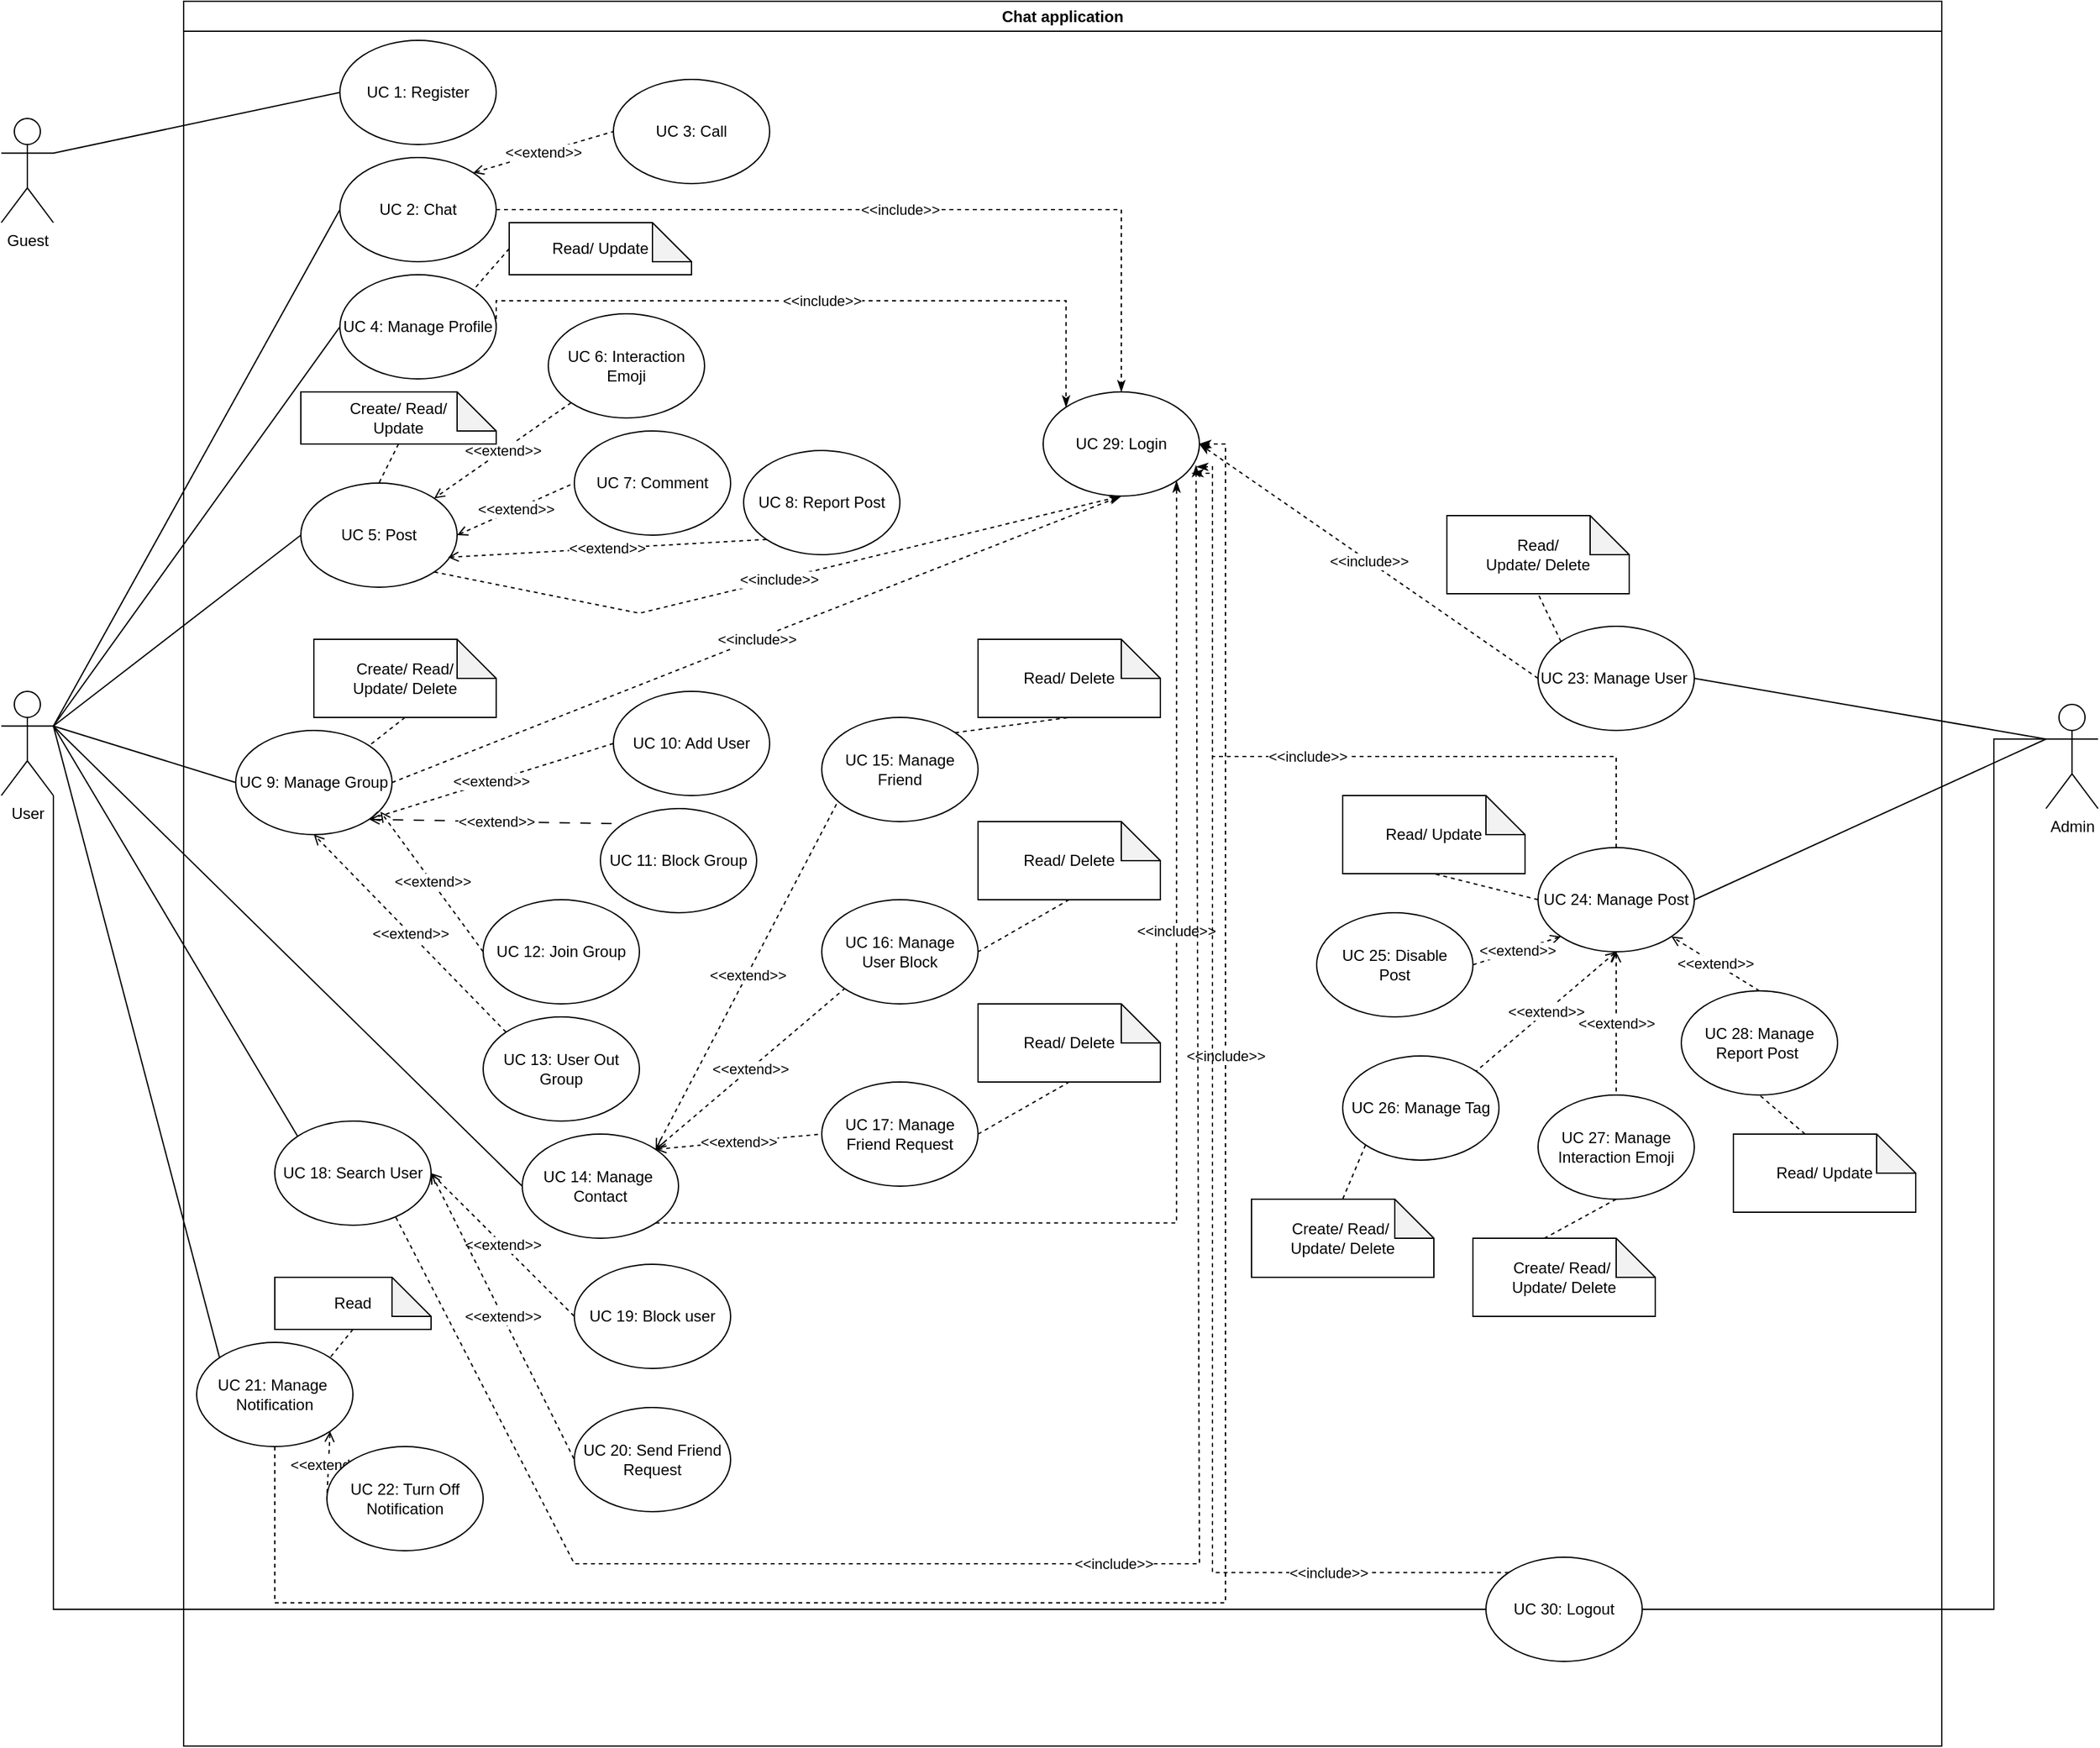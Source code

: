 <mxfile version="24.4.13" type="google" pages="5">
  <diagram name="Page-1" id="Ml2--7Mu3W2QimChdIFb">
    <mxGraphModel grid="1" page="1" gridSize="10" guides="1" tooltips="1" connect="1" arrows="1" fold="1" pageScale="1" pageWidth="1100" pageHeight="850" math="0" shadow="0">
      <root>
        <mxCell id="0" />
        <mxCell id="1" parent="0" />
        <mxCell id="SbagXuu2np0MPi9SbU4o-1" value="Chat application" style="swimlane;whiteSpace=wrap;html=1;" vertex="1" parent="1">
          <mxGeometry x="150" width="1350" height="1340" as="geometry" />
        </mxCell>
        <mxCell id="SbagXuu2np0MPi9SbU4o-50" value="&amp;lt;&amp;lt;include&amp;gt;&amp;gt;" style="edgeStyle=orthogonalEdgeStyle;rounded=0;orthogonalLoop=1;jettySize=auto;html=1;exitX=1;exitY=0.5;exitDx=0;exitDy=0;entryX=0.5;entryY=0;entryDx=0;entryDy=0;endArrow=classicThin;endFill=1;dashed=1;" edge="1" parent="SbagXuu2np0MPi9SbU4o-1" source="SbagXuu2np0MPi9SbU4o-21" target="SbagXuu2np0MPi9SbU4o-22">
          <mxGeometry relative="1" as="geometry">
            <Array as="points">
              <mxPoint x="720" y="160" />
            </Array>
          </mxGeometry>
        </mxCell>
        <mxCell id="hNtI-ByKM4GzrUsuOYWx-9" value="&amp;lt;&amp;lt;extend&amp;gt;&amp;gt;" style="rounded=0;orthogonalLoop=1;jettySize=auto;html=1;exitX=1;exitY=0;exitDx=0;exitDy=0;entryX=0;entryY=0.5;entryDx=0;entryDy=0;dashed=1;startArrow=open;startFill=0;endArrow=none;endFill=0;" edge="1" parent="SbagXuu2np0MPi9SbU4o-1" source="SbagXuu2np0MPi9SbU4o-21" target="hNtI-ByKM4GzrUsuOYWx-8">
          <mxGeometry relative="1" as="geometry" />
        </mxCell>
        <mxCell id="SbagXuu2np0MPi9SbU4o-21" value="UC 2: Chat" style="ellipse;whiteSpace=wrap;html=1;" vertex="1" parent="SbagXuu2np0MPi9SbU4o-1">
          <mxGeometry x="120" y="120" width="120" height="80" as="geometry" />
        </mxCell>
        <mxCell id="SbagXuu2np0MPi9SbU4o-22" value="UC 29: Login" style="ellipse;whiteSpace=wrap;html=1;" vertex="1" parent="SbagXuu2np0MPi9SbU4o-1">
          <mxGeometry x="660" y="300" width="120" height="80" as="geometry" />
        </mxCell>
        <mxCell id="SbagXuu2np0MPi9SbU4o-23" value="UC 20: Send Friend&lt;div&gt;Request&lt;/div&gt;" style="ellipse;whiteSpace=wrap;html=1;" vertex="1" parent="SbagXuu2np0MPi9SbU4o-1">
          <mxGeometry x="300" y="1080" width="120" height="80" as="geometry" />
        </mxCell>
        <mxCell id="SbagXuu2np0MPi9SbU4o-25" value="UC 1: Register" style="ellipse;whiteSpace=wrap;html=1;" vertex="1" parent="SbagXuu2np0MPi9SbU4o-1">
          <mxGeometry x="120" y="30" width="120" height="80" as="geometry" />
        </mxCell>
        <mxCell id="SbagXuu2np0MPi9SbU4o-35" value="&amp;lt;&amp;lt;extend&amp;gt;&amp;gt;" style="rounded=0;orthogonalLoop=1;jettySize=auto;html=1;exitX=1;exitY=0.5;exitDx=0;exitDy=0;entryX=0;entryY=0.5;entryDx=0;entryDy=0;startArrow=open;startFill=0;endArrow=none;endFill=0;dashed=1;" edge="1" parent="SbagXuu2np0MPi9SbU4o-1" source="SbagXuu2np0MPi9SbU4o-26" target="SbagXuu2np0MPi9SbU4o-27">
          <mxGeometry relative="1" as="geometry" />
        </mxCell>
        <mxCell id="SbagXuu2np0MPi9SbU4o-49" value="&amp;lt;&amp;lt;include&amp;gt;&amp;gt;" style="rounded=0;orthogonalLoop=1;jettySize=auto;html=1;exitX=1;exitY=1;exitDx=0;exitDy=0;entryX=0.5;entryY=1;entryDx=0;entryDy=0;endArrow=classicThin;endFill=1;dashed=1;" edge="1" parent="SbagXuu2np0MPi9SbU4o-1" source="SbagXuu2np0MPi9SbU4o-26" target="SbagXuu2np0MPi9SbU4o-22">
          <mxGeometry relative="1" as="geometry">
            <Array as="points">
              <mxPoint x="350" y="470" />
            </Array>
          </mxGeometry>
        </mxCell>
        <mxCell id="SbagXuu2np0MPi9SbU4o-26" value="UC 5: Post" style="ellipse;whiteSpace=wrap;html=1;" vertex="1" parent="SbagXuu2np0MPi9SbU4o-1">
          <mxGeometry x="90" y="370" width="120" height="80" as="geometry" />
        </mxCell>
        <mxCell id="SbagXuu2np0MPi9SbU4o-27" value="UC 7: Comment" style="ellipse;whiteSpace=wrap;html=1;" vertex="1" parent="SbagXuu2np0MPi9SbU4o-1">
          <mxGeometry x="300" y="330" width="120" height="80" as="geometry" />
        </mxCell>
        <mxCell id="SbagXuu2np0MPi9SbU4o-28" value="UC 19: Block user" style="ellipse;whiteSpace=wrap;html=1;" vertex="1" parent="SbagXuu2np0MPi9SbU4o-1">
          <mxGeometry x="300" y="970" width="120" height="80" as="geometry" />
        </mxCell>
        <mxCell id="SbagXuu2np0MPi9SbU4o-36" value="&amp;lt;&amp;lt;extend&amp;gt;&amp;gt;" style="rounded=0;orthogonalLoop=1;jettySize=auto;html=1;exitX=1;exitY=0.5;exitDx=0;exitDy=0;entryX=0;entryY=0.5;entryDx=0;entryDy=0;endArrow=none;endFill=0;startArrow=open;startFill=0;dashed=1;" edge="1" parent="SbagXuu2np0MPi9SbU4o-1" source="SbagXuu2np0MPi9SbU4o-53" target="SbagXuu2np0MPi9SbU4o-28">
          <mxGeometry relative="1" as="geometry" />
        </mxCell>
        <mxCell id="SbagXuu2np0MPi9SbU4o-37" value="&amp;lt;&amp;lt;extend&amp;gt;&amp;gt;" style="rounded=0;orthogonalLoop=1;jettySize=auto;html=1;exitX=1;exitY=0.5;exitDx=0;exitDy=0;entryX=0;entryY=0.5;entryDx=0;entryDy=0;endArrow=none;endFill=0;dashed=1;startArrow=open;startFill=0;" edge="1" parent="SbagXuu2np0MPi9SbU4o-1" source="SbagXuu2np0MPi9SbU4o-53" target="SbagXuu2np0MPi9SbU4o-23">
          <mxGeometry relative="1" as="geometry" />
        </mxCell>
        <mxCell id="hNtI-ByKM4GzrUsuOYWx-21" value="&amp;lt;&amp;lt;extend&amp;gt;&amp;gt;" style="rounded=0;orthogonalLoop=1;jettySize=auto;html=1;exitX=1;exitY=0;exitDx=0;exitDy=0;entryX=0;entryY=0.5;entryDx=0;entryDy=0;dashed=1;endArrow=none;endFill=0;startArrow=open;startFill=0;" edge="1" parent="SbagXuu2np0MPi9SbU4o-1" source="SbagXuu2np0MPi9SbU4o-29" target="hNtI-ByKM4GzrUsuOYWx-2">
          <mxGeometry relative="1" as="geometry" />
        </mxCell>
        <mxCell id="hNtI-ByKM4GzrUsuOYWx-22" value="&amp;lt;&amp;lt;extend&amp;gt;&amp;gt;" style="rounded=0;orthogonalLoop=1;jettySize=auto;html=1;exitX=1;exitY=0;exitDx=0;exitDy=0;entryX=0;entryY=1;entryDx=0;entryDy=0;endArrow=none;endFill=0;dashed=1;startArrow=open;startFill=0;" edge="1" parent="SbagXuu2np0MPi9SbU4o-1" source="SbagXuu2np0MPi9SbU4o-29" target="hNtI-ByKM4GzrUsuOYWx-3">
          <mxGeometry relative="1" as="geometry" />
        </mxCell>
        <mxCell id="hNtI-ByKM4GzrUsuOYWx-37" value="&amp;lt;&amp;lt;include&amp;gt;&amp;gt;" style="edgeStyle=orthogonalEdgeStyle;rounded=0;orthogonalLoop=1;jettySize=auto;html=1;exitX=1;exitY=1;exitDx=0;exitDy=0;entryX=1;entryY=1;entryDx=0;entryDy=0;dashed=1;endArrow=classicThin;endFill=1;" edge="1" parent="SbagXuu2np0MPi9SbU4o-1" source="SbagXuu2np0MPi9SbU4o-29" target="SbagXuu2np0MPi9SbU4o-22">
          <mxGeometry x="0.287" relative="1" as="geometry">
            <Array as="points">
              <mxPoint x="762" y="938" />
            </Array>
            <mxPoint as="offset" />
          </mxGeometry>
        </mxCell>
        <mxCell id="SbagXuu2np0MPi9SbU4o-29" value="UC 14: Manage&amp;nbsp;&lt;div&gt;Contact&lt;/div&gt;" style="ellipse;whiteSpace=wrap;html=1;" vertex="1" parent="SbagXuu2np0MPi9SbU4o-1">
          <mxGeometry x="260" y="870" width="120" height="80" as="geometry" />
        </mxCell>
        <mxCell id="SbagXuu2np0MPi9SbU4o-39" value="&amp;lt;&amp;lt;extend&amp;gt;&amp;gt;" style="rounded=0;orthogonalLoop=1;jettySize=auto;html=1;exitX=0;exitY=1;exitDx=0;exitDy=0;entryX=1;entryY=0;entryDx=0;entryDy=0;startArrow=none;startFill=0;endArrow=open;endFill=0;dashed=1;" edge="1" parent="SbagXuu2np0MPi9SbU4o-1" source="SbagXuu2np0MPi9SbU4o-38" target="SbagXuu2np0MPi9SbU4o-26">
          <mxGeometry relative="1" as="geometry" />
        </mxCell>
        <mxCell id="SbagXuu2np0MPi9SbU4o-38" value="UC 6: Interaction Emoji" style="ellipse;whiteSpace=wrap;html=1;" vertex="1" parent="SbagXuu2np0MPi9SbU4o-1">
          <mxGeometry x="280" y="240" width="120" height="80" as="geometry" />
        </mxCell>
        <mxCell id="SbagXuu2np0MPi9SbU4o-51" value="&amp;lt;&amp;lt;include&amp;gt;&amp;gt;" style="edgeStyle=orthogonalEdgeStyle;rounded=0;orthogonalLoop=1;jettySize=auto;html=1;exitX=1;exitY=0.5;exitDx=0;exitDy=0;entryX=0;entryY=0;entryDx=0;entryDy=0;dashed=1;endArrow=classicThin;endFill=1;" edge="1" parent="SbagXuu2np0MPi9SbU4o-1" source="SbagXuu2np0MPi9SbU4o-42" target="SbagXuu2np0MPi9SbU4o-22">
          <mxGeometry relative="1" as="geometry">
            <Array as="points">
              <mxPoint x="240" y="230" />
              <mxPoint x="678" y="230" />
            </Array>
          </mxGeometry>
        </mxCell>
        <mxCell id="SbagXuu2np0MPi9SbU4o-42" value="&lt;div&gt;UC 4:&amp;nbsp;&lt;span style=&quot;background-color: initial;&quot;&gt;Manage&amp;nbsp;&lt;/span&gt;&lt;span style=&quot;background-color: initial;&quot;&gt;Profile&lt;/span&gt;&lt;/div&gt;" style="ellipse;whiteSpace=wrap;html=1;" vertex="1" parent="SbagXuu2np0MPi9SbU4o-1">
          <mxGeometry x="120" y="210" width="120" height="80" as="geometry" />
        </mxCell>
        <mxCell id="SbagXuu2np0MPi9SbU4o-53" value="UC 18: Search User" style="ellipse;whiteSpace=wrap;html=1;" vertex="1" parent="SbagXuu2np0MPi9SbU4o-1">
          <mxGeometry x="70" y="860" width="120" height="80" as="geometry" />
        </mxCell>
        <mxCell id="SbagXuu2np0MPi9SbU4o-68" value="&amp;lt;&amp;lt;extend&amp;gt;&amp;gt;" style="rounded=0;orthogonalLoop=1;jettySize=auto;html=1;exitX=1;exitY=1;exitDx=0;exitDy=0;entryX=0;entryY=0;entryDx=0;entryDy=0;dashed=1;dashPattern=8 8;endArrow=none;endFill=0;startArrow=open;startFill=0;" edge="1" parent="SbagXuu2np0MPi9SbU4o-1" source="SbagXuu2np0MPi9SbU4o-62" target="SbagXuu2np0MPi9SbU4o-65">
          <mxGeometry relative="1" as="geometry" />
        </mxCell>
        <mxCell id="hNtI-ByKM4GzrUsuOYWx-36" value="&amp;lt;&amp;lt;include&amp;gt;&amp;gt;" style="rounded=0;orthogonalLoop=1;jettySize=auto;html=1;exitX=1;exitY=0.5;exitDx=0;exitDy=0;entryX=0.5;entryY=1;entryDx=0;entryDy=0;dashed=1;endArrow=classicThin;endFill=1;" edge="1" parent="SbagXuu2np0MPi9SbU4o-1" source="SbagXuu2np0MPi9SbU4o-62" target="SbagXuu2np0MPi9SbU4o-22">
          <mxGeometry relative="1" as="geometry">
            <Array as="points">
              <mxPoint x="490" y="470" />
            </Array>
          </mxGeometry>
        </mxCell>
        <mxCell id="SbagXuu2np0MPi9SbU4o-62" value="UC 9: Manage Group" style="ellipse;whiteSpace=wrap;html=1;" vertex="1" parent="SbagXuu2np0MPi9SbU4o-1">
          <mxGeometry x="40" y="560" width="120" height="80" as="geometry" />
        </mxCell>
        <mxCell id="SbagXuu2np0MPi9SbU4o-65" value="UC 11: Block Group" style="ellipse;whiteSpace=wrap;html=1;" vertex="1" parent="SbagXuu2np0MPi9SbU4o-1">
          <mxGeometry x="320" y="620" width="120" height="80" as="geometry" />
        </mxCell>
        <mxCell id="hNtI-ByKM4GzrUsuOYWx-1" value="UC 15: Manage Friend" style="ellipse;whiteSpace=wrap;html=1;" vertex="1" parent="SbagXuu2np0MPi9SbU4o-1">
          <mxGeometry x="490" y="550" width="120" height="80" as="geometry" />
        </mxCell>
        <mxCell id="hNtI-ByKM4GzrUsuOYWx-2" value="UC 17: Manage Friend Request" style="ellipse;whiteSpace=wrap;html=1;" vertex="1" parent="SbagXuu2np0MPi9SbU4o-1">
          <mxGeometry x="490" y="830" width="120" height="80" as="geometry" />
        </mxCell>
        <mxCell id="hNtI-ByKM4GzrUsuOYWx-3" value="UC 16: Manage&lt;div&gt;User Block&lt;/div&gt;" style="ellipse;whiteSpace=wrap;html=1;" vertex="1" parent="SbagXuu2np0MPi9SbU4o-1">
          <mxGeometry x="490" y="690" width="120" height="80" as="geometry" />
        </mxCell>
        <mxCell id="hNtI-ByKM4GzrUsuOYWx-5" value="&amp;lt;&amp;lt;extend&amp;gt;&amp;gt;" style="rounded=0;orthogonalLoop=1;jettySize=auto;html=1;exitX=0;exitY=0.5;exitDx=0;exitDy=0;entryX=1;entryY=1;entryDx=0;entryDy=0;endArrow=open;endFill=0;dashed=1;" edge="1" parent="SbagXuu2np0MPi9SbU4o-1" source="hNtI-ByKM4GzrUsuOYWx-4" target="SbagXuu2np0MPi9SbU4o-62">
          <mxGeometry relative="1" as="geometry" />
        </mxCell>
        <mxCell id="hNtI-ByKM4GzrUsuOYWx-4" value="UC 10: Add User" style="ellipse;whiteSpace=wrap;html=1;" vertex="1" parent="SbagXuu2np0MPi9SbU4o-1">
          <mxGeometry x="330" y="530" width="120" height="80" as="geometry" />
        </mxCell>
        <mxCell id="hNtI-ByKM4GzrUsuOYWx-7" style="rounded=0;orthogonalLoop=1;jettySize=auto;html=1;exitX=0.5;exitY=1;exitDx=0;exitDy=0;exitPerimeter=0;entryX=1;entryY=0;entryDx=0;entryDy=0;endArrow=none;endFill=0;dashed=1;" edge="1" parent="SbagXuu2np0MPi9SbU4o-1" source="hNtI-ByKM4GzrUsuOYWx-6" target="SbagXuu2np0MPi9SbU4o-62">
          <mxGeometry relative="1" as="geometry" />
        </mxCell>
        <mxCell id="hNtI-ByKM4GzrUsuOYWx-6" value="Create/ Read/&lt;div&gt;Update/ Delete&lt;/div&gt;" style="shape=note;whiteSpace=wrap;html=1;backgroundOutline=1;darkOpacity=0.05;" vertex="1" parent="SbagXuu2np0MPi9SbU4o-1">
          <mxGeometry x="100" y="490" width="140" height="60" as="geometry" />
        </mxCell>
        <mxCell id="hNtI-ByKM4GzrUsuOYWx-8" value="UC 3: Call" style="ellipse;whiteSpace=wrap;html=1;" vertex="1" parent="SbagXuu2np0MPi9SbU4o-1">
          <mxGeometry x="330" y="60" width="120" height="80" as="geometry" />
        </mxCell>
        <mxCell id="hNtI-ByKM4GzrUsuOYWx-11" value="&amp;lt;&amp;lt;extend&amp;gt;&amp;gt;" style="rounded=0;orthogonalLoop=1;jettySize=auto;html=1;exitX=0;exitY=0.5;exitDx=0;exitDy=0;dashed=1;entryX=0.926;entryY=0.779;entryDx=0;entryDy=0;entryPerimeter=0;endArrow=open;endFill=0;" edge="1" parent="SbagXuu2np0MPi9SbU4o-1" source="hNtI-ByKM4GzrUsuOYWx-10" target="SbagXuu2np0MPi9SbU4o-62">
          <mxGeometry relative="1" as="geometry">
            <mxPoint x="150" y="630" as="targetPoint" />
          </mxGeometry>
        </mxCell>
        <mxCell id="hNtI-ByKM4GzrUsuOYWx-10" value="UC 12: Join Group" style="ellipse;whiteSpace=wrap;html=1;" vertex="1" parent="SbagXuu2np0MPi9SbU4o-1">
          <mxGeometry x="230" y="690" width="120" height="80" as="geometry" />
        </mxCell>
        <mxCell id="hNtI-ByKM4GzrUsuOYWx-25" value="&amp;lt;&amp;lt;extend&amp;gt;&amp;gt;" style="rounded=0;orthogonalLoop=1;jettySize=auto;html=1;exitX=1;exitY=1;exitDx=0;exitDy=0;entryX=0;entryY=0.5;entryDx=0;entryDy=0;dashed=1;endArrow=none;endFill=0;startArrow=open;startFill=0;" edge="1" parent="SbagXuu2np0MPi9SbU4o-1" source="hNtI-ByKM4GzrUsuOYWx-14" target="hNtI-ByKM4GzrUsuOYWx-20">
          <mxGeometry relative="1" as="geometry" />
        </mxCell>
        <mxCell id="hNtI-ByKM4GzrUsuOYWx-38" value="&amp;lt;&amp;lt;include&amp;gt;&amp;gt;" style="edgeStyle=orthogonalEdgeStyle;rounded=0;orthogonalLoop=1;jettySize=auto;html=1;exitX=0.5;exitY=1;exitDx=0;exitDy=0;entryX=1;entryY=0.5;entryDx=0;entryDy=0;dashed=1;endArrow=classicThin;endFill=1;" edge="1" parent="SbagXuu2np0MPi9SbU4o-1" source="hNtI-ByKM4GzrUsuOYWx-14" target="SbagXuu2np0MPi9SbU4o-22">
          <mxGeometry x="0.443" relative="1" as="geometry">
            <Array as="points">
              <mxPoint x="70" y="1230" />
              <mxPoint x="800" y="1230" />
              <mxPoint x="800" y="340" />
            </Array>
            <mxPoint as="offset" />
          </mxGeometry>
        </mxCell>
        <mxCell id="hNtI-ByKM4GzrUsuOYWx-14" value="&lt;div&gt;UC 21:&amp;nbsp;&lt;span style=&quot;background-color: initial;&quot;&gt;Manage&amp;nbsp;&lt;/span&gt;&lt;/div&gt;&lt;div&gt;&lt;span style=&quot;background-color: initial;&quot;&gt;Notification&lt;/span&gt;&lt;/div&gt;" style="ellipse;whiteSpace=wrap;html=1;" vertex="1" parent="SbagXuu2np0MPi9SbU4o-1">
          <mxGeometry x="10" y="1030" width="120" height="80" as="geometry" />
        </mxCell>
        <mxCell id="hNtI-ByKM4GzrUsuOYWx-17" style="rounded=0;orthogonalLoop=1;jettySize=auto;html=1;exitX=0.5;exitY=1;exitDx=0;exitDy=0;exitPerimeter=0;entryX=0.5;entryY=0;entryDx=0;entryDy=0;dashed=1;endArrow=none;endFill=0;" edge="1" parent="SbagXuu2np0MPi9SbU4o-1" source="hNtI-ByKM4GzrUsuOYWx-16" target="SbagXuu2np0MPi9SbU4o-26">
          <mxGeometry relative="1" as="geometry" />
        </mxCell>
        <mxCell id="hNtI-ByKM4GzrUsuOYWx-16" value="Create/ Read/&lt;div&gt;&lt;span style=&quot;background-color: initial;&quot;&gt;Update&lt;/span&gt;&lt;/div&gt;" style="shape=note;whiteSpace=wrap;html=1;backgroundOutline=1;darkOpacity=0.05;align=center;" vertex="1" parent="SbagXuu2np0MPi9SbU4o-1">
          <mxGeometry x="90" y="300" width="150" height="40" as="geometry" />
        </mxCell>
        <mxCell id="hNtI-ByKM4GzrUsuOYWx-19" style="rounded=0;orthogonalLoop=1;jettySize=auto;html=1;exitX=0;exitY=0.5;exitDx=0;exitDy=0;exitPerimeter=0;entryX=1;entryY=0;entryDx=0;entryDy=0;dashed=1;endArrow=none;endFill=0;" edge="1" parent="SbagXuu2np0MPi9SbU4o-1" source="hNtI-ByKM4GzrUsuOYWx-18" target="SbagXuu2np0MPi9SbU4o-42">
          <mxGeometry relative="1" as="geometry" />
        </mxCell>
        <mxCell id="hNtI-ByKM4GzrUsuOYWx-18" value="Read/&amp;nbsp;&lt;span style=&quot;background-color: initial;&quot;&gt;Update&lt;/span&gt;" style="shape=note;whiteSpace=wrap;html=1;backgroundOutline=1;darkOpacity=0.05;" vertex="1" parent="SbagXuu2np0MPi9SbU4o-1">
          <mxGeometry x="250" y="170" width="140" height="40" as="geometry" />
        </mxCell>
        <mxCell id="hNtI-ByKM4GzrUsuOYWx-20" value="&lt;div&gt;UC 22: Turn Off&lt;/div&gt;&lt;div&gt;Notification&lt;/div&gt;" style="ellipse;whiteSpace=wrap;html=1;" vertex="1" parent="SbagXuu2np0MPi9SbU4o-1">
          <mxGeometry x="110" y="1110" width="120" height="80" as="geometry" />
        </mxCell>
        <mxCell id="hNtI-ByKM4GzrUsuOYWx-23" value="&amp;lt;&amp;lt;extend&amp;gt;&amp;gt;" style="rounded=0;orthogonalLoop=1;jettySize=auto;html=1;exitX=1;exitY=0;exitDx=0;exitDy=0;entryX=0.103;entryY=0.808;entryDx=0;entryDy=0;entryPerimeter=0;dashed=1;endArrow=none;endFill=0;startArrow=open;startFill=0;" edge="1" parent="SbagXuu2np0MPi9SbU4o-1" source="SbagXuu2np0MPi9SbU4o-29" target="hNtI-ByKM4GzrUsuOYWx-1">
          <mxGeometry relative="1" as="geometry" />
        </mxCell>
        <mxCell id="hNtI-ByKM4GzrUsuOYWx-26" style="rounded=0;orthogonalLoop=1;jettySize=auto;html=1;exitX=0.5;exitY=1;exitDx=0;exitDy=0;exitPerimeter=0;entryX=1;entryY=0;entryDx=0;entryDy=0;dashed=1;endArrow=none;endFill=0;" edge="1" parent="SbagXuu2np0MPi9SbU4o-1" source="hNtI-ByKM4GzrUsuOYWx-24" target="hNtI-ByKM4GzrUsuOYWx-14">
          <mxGeometry relative="1" as="geometry" />
        </mxCell>
        <mxCell id="hNtI-ByKM4GzrUsuOYWx-24" value="Read" style="shape=note;whiteSpace=wrap;html=1;backgroundOutline=1;darkOpacity=0.05;" vertex="1" parent="SbagXuu2np0MPi9SbU4o-1">
          <mxGeometry x="70" y="980" width="120" height="40" as="geometry" />
        </mxCell>
        <mxCell id="hNtI-ByKM4GzrUsuOYWx-28" value="Read/&amp;nbsp;&lt;span style=&quot;background-color: initial;&quot;&gt;Delete&lt;/span&gt;" style="shape=note;whiteSpace=wrap;html=1;backgroundOutline=1;darkOpacity=0.05;" vertex="1" parent="SbagXuu2np0MPi9SbU4o-1">
          <mxGeometry x="610" y="490" width="140" height="60" as="geometry" />
        </mxCell>
        <mxCell id="hNtI-ByKM4GzrUsuOYWx-29" style="rounded=0;orthogonalLoop=1;jettySize=auto;html=1;exitX=1;exitY=0;exitDx=0;exitDy=0;entryX=0.5;entryY=1;entryDx=0;entryDy=0;entryPerimeter=0;dashed=1;endArrow=none;endFill=0;" edge="1" parent="SbagXuu2np0MPi9SbU4o-1" source="hNtI-ByKM4GzrUsuOYWx-1" target="hNtI-ByKM4GzrUsuOYWx-28">
          <mxGeometry relative="1" as="geometry" />
        </mxCell>
        <mxCell id="hNtI-ByKM4GzrUsuOYWx-31" style="rounded=0;orthogonalLoop=1;jettySize=auto;html=1;exitX=0.5;exitY=1;exitDx=0;exitDy=0;exitPerimeter=0;entryX=1;entryY=0.5;entryDx=0;entryDy=0;dashed=1;endArrow=none;endFill=0;" edge="1" parent="SbagXuu2np0MPi9SbU4o-1" source="hNtI-ByKM4GzrUsuOYWx-30" target="hNtI-ByKM4GzrUsuOYWx-3">
          <mxGeometry relative="1" as="geometry" />
        </mxCell>
        <mxCell id="hNtI-ByKM4GzrUsuOYWx-30" value="Read/&amp;nbsp;&lt;span style=&quot;background-color: initial;&quot;&gt;Delete&lt;/span&gt;" style="shape=note;whiteSpace=wrap;html=1;backgroundOutline=1;darkOpacity=0.05;" vertex="1" parent="SbagXuu2np0MPi9SbU4o-1">
          <mxGeometry x="610" y="630" width="140" height="60" as="geometry" />
        </mxCell>
        <mxCell id="hNtI-ByKM4GzrUsuOYWx-32" value="Read/&amp;nbsp;&lt;span style=&quot;background-color: initial;&quot;&gt;Delete&lt;/span&gt;" style="shape=note;whiteSpace=wrap;html=1;backgroundOutline=1;darkOpacity=0.05;" vertex="1" parent="SbagXuu2np0MPi9SbU4o-1">
          <mxGeometry x="610" y="770" width="140" height="60" as="geometry" />
        </mxCell>
        <mxCell id="hNtI-ByKM4GzrUsuOYWx-33" style="rounded=0;orthogonalLoop=1;jettySize=auto;html=1;exitX=1;exitY=0.5;exitDx=0;exitDy=0;entryX=0.5;entryY=1;entryDx=0;entryDy=0;entryPerimeter=0;dashed=1;endArrow=none;endFill=0;" edge="1" parent="SbagXuu2np0MPi9SbU4o-1" source="hNtI-ByKM4GzrUsuOYWx-2" target="hNtI-ByKM4GzrUsuOYWx-32">
          <mxGeometry relative="1" as="geometry" />
        </mxCell>
        <mxCell id="hNtI-ByKM4GzrUsuOYWx-40" value="&amp;lt;&amp;lt;include&amp;gt;&amp;gt;" style="rounded=0;orthogonalLoop=1;jettySize=auto;html=1;exitX=0.775;exitY=0.925;exitDx=0;exitDy=0;entryX=0.978;entryY=0.705;entryDx=0;entryDy=0;entryPerimeter=0;elbow=vertical;dashed=1;endArrow=classicThin;endFill=1;exitPerimeter=0;" edge="1" parent="SbagXuu2np0MPi9SbU4o-1" source="SbagXuu2np0MPi9SbU4o-53" target="SbagXuu2np0MPi9SbU4o-22">
          <mxGeometry x="-0.121" relative="1" as="geometry">
            <Array as="points">
              <mxPoint x="300" y="1200" />
              <mxPoint x="540" y="1200" />
              <mxPoint x="780" y="1200" />
            </Array>
            <mxPoint as="offset" />
          </mxGeometry>
        </mxCell>
        <mxCell id="hNtI-ByKM4GzrUsuOYWx-54" value="&amp;lt;&amp;lt;include&amp;gt;&amp;gt;" style="rounded=0;orthogonalLoop=1;jettySize=auto;html=1;exitX=0;exitY=0.5;exitDx=0;exitDy=0;entryX=1;entryY=0.5;entryDx=0;entryDy=0;dashed=1;endArrow=classicThin;endFill=1;" edge="1" parent="SbagXuu2np0MPi9SbU4o-1" source="hNtI-ByKM4GzrUsuOYWx-43" target="SbagXuu2np0MPi9SbU4o-22">
          <mxGeometry relative="1" as="geometry" />
        </mxCell>
        <mxCell id="hNtI-ByKM4GzrUsuOYWx-43" value="UC 23: Manage User&amp;nbsp;" style="ellipse;whiteSpace=wrap;html=1;" vertex="1" parent="SbagXuu2np0MPi9SbU4o-1">
          <mxGeometry x="1040" y="480" width="120" height="80" as="geometry" />
        </mxCell>
        <mxCell id="a31smsUoEEwaKLFx54xg-74" value="&amp;lt;&amp;lt;extend&amp;gt;&amp;gt;" style="rounded=0;orthogonalLoop=1;jettySize=auto;html=1;exitX=0.5;exitY=1;exitDx=0;exitDy=0;entryX=1;entryY=0;entryDx=0;entryDy=0;dashed=1;endArrow=none;endFill=0;startArrow=open;startFill=0;" edge="1" parent="SbagXuu2np0MPi9SbU4o-1" source="hNtI-ByKM4GzrUsuOYWx-44" target="a31smsUoEEwaKLFx54xg-73">
          <mxGeometry relative="1" as="geometry" />
        </mxCell>
        <mxCell id="hNtI-ByKM4GzrUsuOYWx-44" value="UC 24: Manage&amp;nbsp;Post" style="ellipse;whiteSpace=wrap;html=1;" vertex="1" parent="SbagXuu2np0MPi9SbU4o-1">
          <mxGeometry x="1040" y="650" width="120" height="80" as="geometry" />
        </mxCell>
        <mxCell id="hNtI-ByKM4GzrUsuOYWx-45" value="&lt;div&gt;Read/ Update&lt;/div&gt;" style="shape=note;whiteSpace=wrap;html=1;backgroundOutline=1;darkOpacity=0.05;" vertex="1" parent="SbagXuu2np0MPi9SbU4o-1">
          <mxGeometry x="890" y="610" width="140" height="60" as="geometry" />
        </mxCell>
        <mxCell id="hNtI-ByKM4GzrUsuOYWx-46" style="rounded=0;orthogonalLoop=1;jettySize=auto;html=1;exitX=0;exitY=0.5;exitDx=0;exitDy=0;entryX=0.5;entryY=1;entryDx=0;entryDy=0;entryPerimeter=0;dashed=1;endArrow=none;endFill=0;" edge="1" parent="SbagXuu2np0MPi9SbU4o-1" source="hNtI-ByKM4GzrUsuOYWx-44" target="hNtI-ByKM4GzrUsuOYWx-45">
          <mxGeometry relative="1" as="geometry" />
        </mxCell>
        <mxCell id="hNtI-ByKM4GzrUsuOYWx-48" value="&amp;lt;&amp;lt;extend&amp;gt;&amp;gt;" style="rounded=0;orthogonalLoop=1;jettySize=auto;html=1;exitX=1;exitY=0.5;exitDx=0;exitDy=0;entryX=0;entryY=1;entryDx=0;entryDy=0;startArrow=none;startFill=0;endArrow=open;endFill=0;dashed=1;" edge="1" parent="SbagXuu2np0MPi9SbU4o-1" source="hNtI-ByKM4GzrUsuOYWx-47" target="hNtI-ByKM4GzrUsuOYWx-44">
          <mxGeometry relative="1" as="geometry" />
        </mxCell>
        <mxCell id="hNtI-ByKM4GzrUsuOYWx-47" value="UC 25: Disable&lt;div&gt;Post&lt;/div&gt;" style="ellipse;whiteSpace=wrap;html=1;" vertex="1" parent="SbagXuu2np0MPi9SbU4o-1">
          <mxGeometry x="870" y="700" width="120" height="80" as="geometry" />
        </mxCell>
        <mxCell id="hNtI-ByKM4GzrUsuOYWx-49" value="Read/&lt;div&gt;Update/ Delete&lt;/div&gt;" style="shape=note;whiteSpace=wrap;html=1;backgroundOutline=1;darkOpacity=0.05;" vertex="1" parent="SbagXuu2np0MPi9SbU4o-1">
          <mxGeometry x="970" y="395" width="140" height="60" as="geometry" />
        </mxCell>
        <mxCell id="hNtI-ByKM4GzrUsuOYWx-50" style="rounded=0;orthogonalLoop=1;jettySize=auto;html=1;exitX=0;exitY=0;exitDx=0;exitDy=0;entryX=0.5;entryY=1;entryDx=0;entryDy=0;entryPerimeter=0;endArrow=none;endFill=0;dashed=1;" edge="1" parent="SbagXuu2np0MPi9SbU4o-1" source="hNtI-ByKM4GzrUsuOYWx-43" target="hNtI-ByKM4GzrUsuOYWx-49">
          <mxGeometry relative="1" as="geometry" />
        </mxCell>
        <mxCell id="hNtI-ByKM4GzrUsuOYWx-53" value="&amp;lt;&amp;lt;include&amp;gt;&amp;gt;" style="edgeStyle=orthogonalEdgeStyle;rounded=0;orthogonalLoop=1;jettySize=auto;html=1;exitX=0.5;exitY=0;exitDx=0;exitDy=0;entryX=0.981;entryY=0.719;entryDx=0;entryDy=0;entryPerimeter=0;endArrow=classicThin;endFill=1;dashed=1;" edge="1" parent="SbagXuu2np0MPi9SbU4o-1" source="hNtI-ByKM4GzrUsuOYWx-44" target="SbagXuu2np0MPi9SbU4o-22">
          <mxGeometry relative="1" as="geometry">
            <Array as="points">
              <mxPoint x="1100" y="580" />
              <mxPoint x="790" y="580" />
              <mxPoint x="790" y="358" />
            </Array>
          </mxGeometry>
        </mxCell>
        <mxCell id="LUDOWmtmK37fSjG7q1CI-3" value="&amp;lt;&amp;lt;extend&amp;gt;&amp;gt;" style="rounded=0;orthogonalLoop=1;jettySize=auto;html=1;exitX=0;exitY=0;exitDx=0;exitDy=0;entryX=0.5;entryY=1;entryDx=0;entryDy=0;dashed=1;endArrow=open;endFill=0;" edge="1" parent="SbagXuu2np0MPi9SbU4o-1" source="LUDOWmtmK37fSjG7q1CI-2" target="SbagXuu2np0MPi9SbU4o-62">
          <mxGeometry relative="1" as="geometry" />
        </mxCell>
        <mxCell id="LUDOWmtmK37fSjG7q1CI-2" value="UC 13: User Out Group" style="ellipse;whiteSpace=wrap;html=1;" vertex="1" parent="SbagXuu2np0MPi9SbU4o-1">
          <mxGeometry x="230" y="780" width="120" height="80" as="geometry" />
        </mxCell>
        <mxCell id="a31smsUoEEwaKLFx54xg-3" value="&amp;lt;&amp;lt;extend&amp;gt;&amp;gt;" style="rounded=0;orthogonalLoop=1;jettySize=auto;html=1;exitX=0;exitY=1;exitDx=0;exitDy=0;entryX=0.942;entryY=0.713;entryDx=0;entryDy=0;dashed=1;endArrow=open;endFill=0;entryPerimeter=0;" edge="1" parent="SbagXuu2np0MPi9SbU4o-1" source="a31smsUoEEwaKLFx54xg-2" target="SbagXuu2np0MPi9SbU4o-26">
          <mxGeometry relative="1" as="geometry" />
        </mxCell>
        <mxCell id="a31smsUoEEwaKLFx54xg-2" value="UC 8: Report Post" style="ellipse;whiteSpace=wrap;html=1;" vertex="1" parent="SbagXuu2np0MPi9SbU4o-1">
          <mxGeometry x="430" y="345" width="120" height="80" as="geometry" />
        </mxCell>
        <mxCell id="a31smsUoEEwaKLFx54xg-73" value="UC 26: Manage Tag" style="ellipse;whiteSpace=wrap;html=1;" vertex="1" parent="SbagXuu2np0MPi9SbU4o-1">
          <mxGeometry x="890" y="810" width="120" height="80" as="geometry" />
        </mxCell>
        <mxCell id="a31smsUoEEwaKLFx54xg-75" value="&lt;div&gt;Create/ Read/&amp;nbsp;&lt;/div&gt;&lt;div&gt;Update/ Delete&lt;/div&gt;" style="shape=note;whiteSpace=wrap;html=1;backgroundOutline=1;darkOpacity=0.05;" vertex="1" parent="SbagXuu2np0MPi9SbU4o-1">
          <mxGeometry x="820" y="920" width="140" height="60" as="geometry" />
        </mxCell>
        <mxCell id="a31smsUoEEwaKLFx54xg-76" style="rounded=0;orthogonalLoop=1;jettySize=auto;html=1;exitX=0;exitY=1;exitDx=0;exitDy=0;entryX=0.5;entryY=0;entryDx=0;entryDy=0;entryPerimeter=0;dashed=1;endArrow=none;endFill=0;" edge="1" parent="SbagXuu2np0MPi9SbU4o-1" source="a31smsUoEEwaKLFx54xg-73" target="a31smsUoEEwaKLFx54xg-75">
          <mxGeometry relative="1" as="geometry" />
        </mxCell>
        <mxCell id="a31smsUoEEwaKLFx54xg-77" value="UC 27: Manage Interaction Emoji" style="ellipse;whiteSpace=wrap;html=1;" vertex="1" parent="SbagXuu2np0MPi9SbU4o-1">
          <mxGeometry x="1040" y="840" width="120" height="80" as="geometry" />
        </mxCell>
        <mxCell id="a31smsUoEEwaKLFx54xg-78" value="&lt;div&gt;Create/ Read/&amp;nbsp;&lt;/div&gt;&lt;div&gt;Update/ Delete&lt;/div&gt;" style="shape=note;whiteSpace=wrap;html=1;backgroundOutline=1;darkOpacity=0.05;" vertex="1" parent="SbagXuu2np0MPi9SbU4o-1">
          <mxGeometry x="990" y="950" width="140" height="60" as="geometry" />
        </mxCell>
        <mxCell id="a31smsUoEEwaKLFx54xg-79" style="rounded=0;orthogonalLoop=1;jettySize=auto;html=1;exitX=0.5;exitY=1;exitDx=0;exitDy=0;entryX=0;entryY=0;entryDx=55;entryDy=0;entryPerimeter=0;endArrow=none;endFill=0;dashed=1;" edge="1" parent="SbagXuu2np0MPi9SbU4o-1" source="a31smsUoEEwaKLFx54xg-77" target="a31smsUoEEwaKLFx54xg-78">
          <mxGeometry relative="1" as="geometry" />
        </mxCell>
        <mxCell id="a31smsUoEEwaKLFx54xg-80" value="&amp;lt;&amp;lt;extend&amp;gt;&amp;gt;" style="rounded=0;orthogonalLoop=1;jettySize=auto;html=1;exitX=0.5;exitY=1;exitDx=0;exitDy=0;entryX=0.5;entryY=0;entryDx=0;entryDy=0;dashed=1;endArrow=none;endFill=0;startArrow=open;startFill=0;" edge="1" parent="SbagXuu2np0MPi9SbU4o-1" source="hNtI-ByKM4GzrUsuOYWx-44" target="a31smsUoEEwaKLFx54xg-77">
          <mxGeometry relative="1" as="geometry">
            <mxPoint x="1110" y="740" as="sourcePoint" />
            <mxPoint x="1002" y="832" as="targetPoint" />
          </mxGeometry>
        </mxCell>
        <mxCell id="a31smsUoEEwaKLFx54xg-82" value="&amp;lt;&amp;lt;extend&amp;gt;&amp;gt;" style="rounded=0;orthogonalLoop=1;jettySize=auto;html=1;exitX=0.5;exitY=0;exitDx=0;exitDy=0;entryX=1;entryY=1;entryDx=0;entryDy=0;dashed=1;endArrow=open;endFill=0;" edge="1" parent="SbagXuu2np0MPi9SbU4o-1" source="a31smsUoEEwaKLFx54xg-81" target="hNtI-ByKM4GzrUsuOYWx-44">
          <mxGeometry relative="1" as="geometry" />
        </mxCell>
        <mxCell id="a31smsUoEEwaKLFx54xg-81" value="UC 28: Manage Report Post&amp;nbsp;" style="ellipse;whiteSpace=wrap;html=1;" vertex="1" parent="SbagXuu2np0MPi9SbU4o-1">
          <mxGeometry x="1150" y="760" width="120" height="80" as="geometry" />
        </mxCell>
        <mxCell id="a31smsUoEEwaKLFx54xg-84" style="rounded=0;orthogonalLoop=1;jettySize=auto;html=1;exitX=0;exitY=0;exitDx=55;exitDy=0;exitPerimeter=0;entryX=0.5;entryY=1;entryDx=0;entryDy=0;dashed=1;endArrow=none;endFill=0;" edge="1" parent="SbagXuu2np0MPi9SbU4o-1" source="a31smsUoEEwaKLFx54xg-83" target="a31smsUoEEwaKLFx54xg-81">
          <mxGeometry relative="1" as="geometry" />
        </mxCell>
        <mxCell id="a31smsUoEEwaKLFx54xg-83" value="&lt;div&gt;Read/ Update&lt;/div&gt;" style="shape=note;whiteSpace=wrap;html=1;backgroundOutline=1;darkOpacity=0.05;" vertex="1" parent="SbagXuu2np0MPi9SbU4o-1">
          <mxGeometry x="1190" y="870" width="140" height="60" as="geometry" />
        </mxCell>
        <mxCell id="2xw7xVnQy6HPg-8_1GVc-3" value="UC 30: Logout" style="ellipse;whiteSpace=wrap;html=1;" vertex="1" parent="SbagXuu2np0MPi9SbU4o-1">
          <mxGeometry x="1000" y="1195" width="120" height="80" as="geometry" />
        </mxCell>
        <mxCell id="2xw7xVnQy6HPg-8_1GVc-6" value="&amp;lt;&amp;lt;include&amp;gt;&amp;gt;" style="edgeStyle=orthogonalEdgeStyle;rounded=0;orthogonalLoop=1;jettySize=auto;html=1;exitX=0;exitY=0;exitDx=0;exitDy=0;entryX=0.951;entryY=0.781;entryDx=0;entryDy=0;entryPerimeter=0;startArrow=none;startFill=0;dashed=1;endArrow=classicThin;endFill=1;" edge="1" parent="SbagXuu2np0MPi9SbU4o-1" source="2xw7xVnQy6HPg-8_1GVc-3" target="SbagXuu2np0MPi9SbU4o-22">
          <mxGeometry x="-0.747" relative="1" as="geometry">
            <Array as="points">
              <mxPoint x="790" y="1207" />
              <mxPoint x="790" y="362" />
            </Array>
            <mxPoint x="-1" as="offset" />
          </mxGeometry>
        </mxCell>
        <mxCell id="SbagXuu2np0MPi9SbU4o-31" style="rounded=0;orthogonalLoop=1;jettySize=auto;html=1;exitX=1;exitY=0.333;exitDx=0;exitDy=0;exitPerimeter=0;entryX=0;entryY=0.5;entryDx=0;entryDy=0;endArrow=none;endFill=0;" edge="1" parent="1" source="SbagXuu2np0MPi9SbU4o-2" target="SbagXuu2np0MPi9SbU4o-21">
          <mxGeometry relative="1" as="geometry" />
        </mxCell>
        <mxCell id="SbagXuu2np0MPi9SbU4o-32" style="rounded=0;orthogonalLoop=1;jettySize=auto;html=1;exitX=1;exitY=0.333;exitDx=0;exitDy=0;exitPerimeter=0;entryX=0;entryY=0.5;entryDx=0;entryDy=0;endArrow=none;endFill=0;" edge="1" parent="1" source="SbagXuu2np0MPi9SbU4o-2" target="SbagXuu2np0MPi9SbU4o-26">
          <mxGeometry relative="1" as="geometry" />
        </mxCell>
        <mxCell id="SbagXuu2np0MPi9SbU4o-34" style="rounded=0;orthogonalLoop=1;jettySize=auto;html=1;exitX=1;exitY=0.333;exitDx=0;exitDy=0;exitPerimeter=0;entryX=0;entryY=0.5;entryDx=0;entryDy=0;endArrow=none;endFill=0;" edge="1" parent="1" source="SbagXuu2np0MPi9SbU4o-2" target="SbagXuu2np0MPi9SbU4o-29">
          <mxGeometry relative="1" as="geometry" />
        </mxCell>
        <mxCell id="SbagXuu2np0MPi9SbU4o-43" style="rounded=0;orthogonalLoop=1;jettySize=auto;html=1;exitX=1;exitY=0.333;exitDx=0;exitDy=0;exitPerimeter=0;entryX=0;entryY=0.5;entryDx=0;entryDy=0;endArrow=none;endFill=0;" edge="1" parent="1" source="SbagXuu2np0MPi9SbU4o-2" target="SbagXuu2np0MPi9SbU4o-42">
          <mxGeometry relative="1" as="geometry" />
        </mxCell>
        <mxCell id="SbagXuu2np0MPi9SbU4o-69" style="rounded=0;orthogonalLoop=1;jettySize=auto;html=1;exitX=1;exitY=0.333;exitDx=0;exitDy=0;exitPerimeter=0;entryX=0;entryY=0.5;entryDx=0;entryDy=0;endArrow=none;endFill=0;" edge="1" parent="1" source="SbagXuu2np0MPi9SbU4o-2" target="SbagXuu2np0MPi9SbU4o-62">
          <mxGeometry relative="1" as="geometry" />
        </mxCell>
        <mxCell id="2xw7xVnQy6HPg-8_1GVc-5" style="edgeStyle=orthogonalEdgeStyle;rounded=0;orthogonalLoop=1;jettySize=auto;html=1;exitX=1;exitY=1;exitDx=0;exitDy=0;exitPerimeter=0;endArrow=none;endFill=0;" edge="1" parent="1" source="SbagXuu2np0MPi9SbU4o-2" target="2xw7xVnQy6HPg-8_1GVc-3">
          <mxGeometry relative="1" as="geometry">
            <mxPoint x="1140" y="1230" as="targetPoint" />
            <Array as="points">
              <mxPoint x="50" y="1235" />
            </Array>
          </mxGeometry>
        </mxCell>
        <mxCell id="SbagXuu2np0MPi9SbU4o-2" value="User" style="shape=umlActor;verticalLabelPosition=bottom;verticalAlign=top;html=1;outlineConnect=0;" vertex="1" parent="1">
          <mxGeometry x="10" y="530" width="40" height="80" as="geometry" />
        </mxCell>
        <mxCell id="hNtI-ByKM4GzrUsuOYWx-27" style="rounded=0;orthogonalLoop=1;jettySize=auto;html=1;exitX=0;exitY=0;exitDx=0;exitDy=0;entryX=1;entryY=0.333;entryDx=0;entryDy=0;entryPerimeter=0;endArrow=none;endFill=0;" edge="1" parent="1" source="hNtI-ByKM4GzrUsuOYWx-14" target="SbagXuu2np0MPi9SbU4o-2">
          <mxGeometry relative="1" as="geometry" />
        </mxCell>
        <mxCell id="hNtI-ByKM4GzrUsuOYWx-39" style="rounded=0;orthogonalLoop=1;jettySize=auto;html=1;exitX=0;exitY=0;exitDx=0;exitDy=0;entryX=1;entryY=0.333;entryDx=0;entryDy=0;entryPerimeter=0;endArrow=none;endFill=0;" edge="1" parent="1" source="SbagXuu2np0MPi9SbU4o-53" target="SbagXuu2np0MPi9SbU4o-2">
          <mxGeometry relative="1" as="geometry" />
        </mxCell>
        <mxCell id="hNtI-ByKM4GzrUsuOYWx-56" style="rounded=0;orthogonalLoop=1;jettySize=auto;html=1;entryX=1;entryY=0.5;entryDx=0;entryDy=0;endArrow=none;endFill=0;exitX=0;exitY=0.333;exitDx=0;exitDy=0;exitPerimeter=0;" edge="1" parent="1" source="hNtI-ByKM4GzrUsuOYWx-42" target="hNtI-ByKM4GzrUsuOYWx-43">
          <mxGeometry relative="1" as="geometry">
            <mxPoint x="1490" y="567" as="sourcePoint" />
          </mxGeometry>
        </mxCell>
        <mxCell id="hNtI-ByKM4GzrUsuOYWx-57" style="rounded=0;orthogonalLoop=1;jettySize=auto;html=1;exitX=0;exitY=0.333;exitDx=0;exitDy=0;exitPerimeter=0;entryX=1;entryY=0.5;entryDx=0;entryDy=0;endArrow=none;endFill=0;" edge="1" parent="1" source="hNtI-ByKM4GzrUsuOYWx-42" target="hNtI-ByKM4GzrUsuOYWx-44">
          <mxGeometry relative="1" as="geometry" />
        </mxCell>
        <mxCell id="2xw7xVnQy6HPg-8_1GVc-4" style="edgeStyle=orthogonalEdgeStyle;rounded=0;orthogonalLoop=1;jettySize=auto;html=1;exitX=0;exitY=0.333;exitDx=0;exitDy=0;exitPerimeter=0;entryX=1;entryY=0.5;entryDx=0;entryDy=0;endArrow=none;endFill=0;" edge="1" parent="1" source="hNtI-ByKM4GzrUsuOYWx-42" target="2xw7xVnQy6HPg-8_1GVc-3">
          <mxGeometry relative="1" as="geometry">
            <Array as="points">
              <mxPoint x="1540" y="567" />
              <mxPoint x="1540" y="1235" />
            </Array>
          </mxGeometry>
        </mxCell>
        <mxCell id="hNtI-ByKM4GzrUsuOYWx-42" value="Admin" style="shape=umlActor;verticalLabelPosition=bottom;verticalAlign=top;html=1;outlineConnect=0;" vertex="1" parent="1">
          <mxGeometry x="1580" y="540" width="40" height="80" as="geometry" />
        </mxCell>
        <mxCell id="2xw7xVnQy6HPg-8_1GVc-2" style="rounded=0;orthogonalLoop=1;jettySize=auto;html=1;exitX=1;exitY=0.333;exitDx=0;exitDy=0;exitPerimeter=0;entryX=0;entryY=0.5;entryDx=0;entryDy=0;endArrow=none;endFill=0;" edge="1" parent="1" source="2xw7xVnQy6HPg-8_1GVc-1" target="SbagXuu2np0MPi9SbU4o-25">
          <mxGeometry relative="1" as="geometry" />
        </mxCell>
        <mxCell id="2xw7xVnQy6HPg-8_1GVc-1" value="Guest" style="shape=umlActor;verticalLabelPosition=bottom;verticalAlign=top;html=1;outlineConnect=0;" vertex="1" parent="1">
          <mxGeometry x="10" y="90" width="40" height="80" as="geometry" />
        </mxCell>
      </root>
    </mxGraphModel>
  </diagram>
  <diagram id="kffRvkxlI5G6XkqJUKDY" name="UC-Guest">
    <mxGraphModel grid="1" page="1" gridSize="10" guides="1" tooltips="1" connect="1" arrows="1" fold="1" pageScale="1" pageWidth="1100" pageHeight="850" math="0" shadow="0">
      <root>
        <mxCell id="0" />
        <mxCell id="1" parent="0" />
        <mxCell id="OPDGl_uNkImr18KO4OfD-1" value="Chat application" style="swimlane;whiteSpace=wrap;html=1;" vertex="1" parent="1">
          <mxGeometry x="150" width="410" height="400" as="geometry" />
        </mxCell>
        <mxCell id="OPDGl_uNkImr18KO4OfD-7" value="UC 1: Register" style="ellipse;whiteSpace=wrap;html=1;" vertex="1" parent="OPDGl_uNkImr18KO4OfD-1">
          <mxGeometry x="145" y="130" width="120" height="80" as="geometry" />
        </mxCell>
        <mxCell id="OPDGl_uNkImr18KO4OfD-97" style="rounded=0;orthogonalLoop=1;jettySize=auto;html=1;exitX=1;exitY=0.333;exitDx=0;exitDy=0;exitPerimeter=0;entryX=0;entryY=0.5;entryDx=0;entryDy=0;endArrow=none;endFill=0;" edge="1" parent="1" source="OPDGl_uNkImr18KO4OfD-98" target="OPDGl_uNkImr18KO4OfD-7">
          <mxGeometry relative="1" as="geometry" />
        </mxCell>
        <mxCell id="OPDGl_uNkImr18KO4OfD-98" value="Guest" style="shape=umlActor;verticalLabelPosition=bottom;verticalAlign=top;html=1;outlineConnect=0;" vertex="1" parent="1">
          <mxGeometry x="30" y="140" width="40" height="80" as="geometry" />
        </mxCell>
      </root>
    </mxGraphModel>
  </diagram>
  <diagram id="pcTFlSRjTCElzvB779f9" name="UC-User">
    <mxGraphModel grid="1" page="1" gridSize="10" guides="1" tooltips="1" connect="1" arrows="1" fold="1" pageScale="1" pageWidth="1100" pageHeight="850" math="0" shadow="0">
      <root>
        <mxCell id="0" />
        <mxCell id="1" parent="0" />
        <mxCell id="LS0D8juxjXdB8gMM-70--1" value="Chat application" style="swimlane;whiteSpace=wrap;html=1;" vertex="1" parent="1">
          <mxGeometry x="150" width="780" height="920" as="geometry" />
        </mxCell>
        <mxCell id="LS0D8juxjXdB8gMM-70--2" value="&amp;lt;&amp;lt;include&amp;gt;&amp;gt;" style="edgeStyle=orthogonalEdgeStyle;rounded=0;orthogonalLoop=1;jettySize=auto;html=1;exitX=1;exitY=0.5;exitDx=0;exitDy=0;entryX=0.5;entryY=0;entryDx=0;entryDy=0;endArrow=classicThin;endFill=1;dashed=1;" edge="1" parent="LS0D8juxjXdB8gMM-70--1" source="LS0D8juxjXdB8gMM-70--4" target="LS0D8juxjXdB8gMM-70--5">
          <mxGeometry relative="1" as="geometry">
            <Array as="points">
              <mxPoint x="660" y="160" />
            </Array>
          </mxGeometry>
        </mxCell>
        <mxCell id="LS0D8juxjXdB8gMM-70--3" value="&amp;lt;&amp;lt;extend&amp;gt;&amp;gt;" style="rounded=0;orthogonalLoop=1;jettySize=auto;html=1;exitX=1;exitY=0;exitDx=0;exitDy=0;entryX=0;entryY=0.5;entryDx=0;entryDy=0;dashed=1;startArrow=open;startFill=0;endArrow=none;endFill=0;" edge="1" parent="LS0D8juxjXdB8gMM-70--1" source="LS0D8juxjXdB8gMM-70--4" target="LS0D8juxjXdB8gMM-70--35">
          <mxGeometry relative="1" as="geometry" />
        </mxCell>
        <mxCell id="LS0D8juxjXdB8gMM-70--4" value="UC 2: Chat" style="ellipse;whiteSpace=wrap;html=1;" vertex="1" parent="LS0D8juxjXdB8gMM-70--1">
          <mxGeometry x="120" y="90" width="120" height="80" as="geometry" />
        </mxCell>
        <mxCell id="LS0D8juxjXdB8gMM-70--5" value="UC 29: Login" style="ellipse;whiteSpace=wrap;html=1;" vertex="1" parent="LS0D8juxjXdB8gMM-70--1">
          <mxGeometry x="600" y="360" width="120" height="80" as="geometry" />
        </mxCell>
        <mxCell id="LS0D8juxjXdB8gMM-70--6" value="UC 20: Send Friend&lt;div&gt;Request&lt;/div&gt;" style="ellipse;whiteSpace=wrap;html=1;" vertex="1" parent="LS0D8juxjXdB8gMM-70--1">
          <mxGeometry x="310" y="620" width="120" height="80" as="geometry" />
        </mxCell>
        <mxCell id="LS0D8juxjXdB8gMM-70--8" value="&amp;lt;&amp;lt;extend&amp;gt;&amp;gt;" style="rounded=0;orthogonalLoop=1;jettySize=auto;html=1;exitX=1;exitY=0.5;exitDx=0;exitDy=0;entryX=0;entryY=0.5;entryDx=0;entryDy=0;startArrow=open;startFill=0;endArrow=none;endFill=0;dashed=1;" edge="1" parent="LS0D8juxjXdB8gMM-70--1" source="LS0D8juxjXdB8gMM-70--10" target="LS0D8juxjXdB8gMM-70--11">
          <mxGeometry relative="1" as="geometry" />
        </mxCell>
        <mxCell id="LS0D8juxjXdB8gMM-70--9" value="&amp;lt;&amp;lt;include&amp;gt;&amp;gt;" style="rounded=0;orthogonalLoop=1;jettySize=auto;html=1;exitX=1;exitY=1;exitDx=0;exitDy=0;entryX=0.5;entryY=1;entryDx=0;entryDy=0;endArrow=classicThin;endFill=1;dashed=1;" edge="1" parent="LS0D8juxjXdB8gMM-70--1" source="LS0D8juxjXdB8gMM-70--10" target="LS0D8juxjXdB8gMM-70--5">
          <mxGeometry relative="1" as="geometry">
            <Array as="points">
              <mxPoint x="350" y="470" />
            </Array>
          </mxGeometry>
        </mxCell>
        <mxCell id="LS0D8juxjXdB8gMM-70--10" value="UC 5: Post" style="ellipse;whiteSpace=wrap;html=1;" vertex="1" parent="LS0D8juxjXdB8gMM-70--1">
          <mxGeometry x="90" y="370" width="120" height="80" as="geometry" />
        </mxCell>
        <mxCell id="LS0D8juxjXdB8gMM-70--11" value="UC 7: Comment" style="ellipse;whiteSpace=wrap;html=1;" vertex="1" parent="LS0D8juxjXdB8gMM-70--1">
          <mxGeometry x="300" y="320" width="120" height="80" as="geometry" />
        </mxCell>
        <mxCell id="LS0D8juxjXdB8gMM-70--12" value="UC 19: Block user" style="ellipse;whiteSpace=wrap;html=1;" vertex="1" parent="LS0D8juxjXdB8gMM-70--1">
          <mxGeometry x="310" y="530" width="120" height="80" as="geometry" />
        </mxCell>
        <mxCell id="LS0D8juxjXdB8gMM-70--13" value="&amp;lt;&amp;lt;extend&amp;gt;&amp;gt;" style="rounded=0;orthogonalLoop=1;jettySize=auto;html=1;exitX=1;exitY=0.5;exitDx=0;exitDy=0;entryX=0;entryY=0.5;entryDx=0;entryDy=0;endArrow=none;endFill=0;startArrow=open;startFill=0;dashed=1;" edge="1" parent="LS0D8juxjXdB8gMM-70--1" source="LS0D8juxjXdB8gMM-70--23" target="LS0D8juxjXdB8gMM-70--12">
          <mxGeometry relative="1" as="geometry" />
        </mxCell>
        <mxCell id="LS0D8juxjXdB8gMM-70--14" value="&amp;lt;&amp;lt;extend&amp;gt;&amp;gt;" style="rounded=0;orthogonalLoop=1;jettySize=auto;html=1;exitX=1;exitY=0.5;exitDx=0;exitDy=0;entryX=0;entryY=0.5;entryDx=0;entryDy=0;endArrow=none;endFill=0;dashed=1;startArrow=open;startFill=0;" edge="1" parent="LS0D8juxjXdB8gMM-70--1" source="LS0D8juxjXdB8gMM-70--23" target="LS0D8juxjXdB8gMM-70--6">
          <mxGeometry relative="1" as="geometry" />
        </mxCell>
        <mxCell id="LS0D8juxjXdB8gMM-70--19" value="&amp;lt;&amp;lt;extend&amp;gt;&amp;gt;" style="rounded=0;orthogonalLoop=1;jettySize=auto;html=1;exitX=0;exitY=1;exitDx=0;exitDy=0;entryX=1;entryY=0;entryDx=0;entryDy=0;startArrow=none;startFill=0;endArrow=open;endFill=0;dashed=1;" edge="1" parent="LS0D8juxjXdB8gMM-70--1" source="LS0D8juxjXdB8gMM-70--20" target="LS0D8juxjXdB8gMM-70--10">
          <mxGeometry relative="1" as="geometry" />
        </mxCell>
        <mxCell id="LS0D8juxjXdB8gMM-70--20" value="UC 6: Interaction Emoji" style="ellipse;whiteSpace=wrap;html=1;" vertex="1" parent="LS0D8juxjXdB8gMM-70--1">
          <mxGeometry x="300" y="230" width="120" height="80" as="geometry" />
        </mxCell>
        <mxCell id="LS0D8juxjXdB8gMM-70--21" value="&amp;lt;&amp;lt;include&amp;gt;&amp;gt;" style="edgeStyle=orthogonalEdgeStyle;rounded=0;orthogonalLoop=1;jettySize=auto;html=1;exitX=1;exitY=0.5;exitDx=0;exitDy=0;entryX=0;entryY=0;entryDx=0;entryDy=0;dashed=1;endArrow=classicThin;endFill=1;" edge="1" parent="LS0D8juxjXdB8gMM-70--1" source="LS0D8juxjXdB8gMM-70--22" target="LS0D8juxjXdB8gMM-70--5">
          <mxGeometry relative="1" as="geometry">
            <Array as="points">
              <mxPoint x="240" y="230" />
              <mxPoint x="618" y="230" />
            </Array>
          </mxGeometry>
        </mxCell>
        <mxCell id="LS0D8juxjXdB8gMM-70--22" value="&lt;div&gt;UC 4:&amp;nbsp;&lt;span style=&quot;background-color: initial;&quot;&gt;Manage&amp;nbsp;&lt;/span&gt;&lt;span style=&quot;background-color: initial;&quot;&gt;Profile&lt;/span&gt;&lt;/div&gt;" style="ellipse;whiteSpace=wrap;html=1;" vertex="1" parent="LS0D8juxjXdB8gMM-70--1">
          <mxGeometry x="120" y="210" width="120" height="80" as="geometry" />
        </mxCell>
        <mxCell id="hOpvKJ5ondGyOEYt0lIr-2" value="&amp;lt;&amp;lt;include&amp;gt;&amp;gt;" style="rounded=0;orthogonalLoop=1;jettySize=auto;html=1;exitX=1;exitY=0;exitDx=0;exitDy=0;entryX=0.5;entryY=1;entryDx=0;entryDy=0;dashed=1;endArrow=classicThin;endFill=1;" edge="1" parent="LS0D8juxjXdB8gMM-70--1" source="LS0D8juxjXdB8gMM-70--23" target="LS0D8juxjXdB8gMM-70--5">
          <mxGeometry relative="1" as="geometry" />
        </mxCell>
        <mxCell id="LS0D8juxjXdB8gMM-70--23" value="UC 18: Search User" style="ellipse;whiteSpace=wrap;html=1;" vertex="1" parent="LS0D8juxjXdB8gMM-70--1">
          <mxGeometry x="90" y="530" width="120" height="80" as="geometry" />
        </mxCell>
        <mxCell id="LS0D8juxjXdB8gMM-70--35" value="UC 3: Call" style="ellipse;whiteSpace=wrap;html=1;" vertex="1" parent="LS0D8juxjXdB8gMM-70--1">
          <mxGeometry x="320" y="40" width="120" height="80" as="geometry" />
        </mxCell>
        <mxCell id="LS0D8juxjXdB8gMM-70--38" value="&amp;lt;&amp;lt;extend&amp;gt;&amp;gt;" style="rounded=0;orthogonalLoop=1;jettySize=auto;html=1;exitX=1;exitY=1;exitDx=0;exitDy=0;entryX=0;entryY=0.5;entryDx=0;entryDy=0;dashed=1;endArrow=none;endFill=0;startArrow=open;startFill=0;" edge="1" parent="LS0D8juxjXdB8gMM-70--1" source="LS0D8juxjXdB8gMM-70--40" target="LS0D8juxjXdB8gMM-70--45">
          <mxGeometry relative="1" as="geometry" />
        </mxCell>
        <mxCell id="hOpvKJ5ondGyOEYt0lIr-1" value="&amp;lt;&amp;lt;include&amp;gt;&amp;gt;" style="edgeStyle=orthogonalEdgeStyle;rounded=0;orthogonalLoop=1;jettySize=auto;html=1;exitX=1;exitY=0.5;exitDx=0;exitDy=0;entryX=0.5;entryY=1;entryDx=0;entryDy=0;dashed=1;endArrow=classicThin;endFill=1;" edge="1" parent="LS0D8juxjXdB8gMM-70--1" source="LS0D8juxjXdB8gMM-70--40" target="LS0D8juxjXdB8gMM-70--5">
          <mxGeometry relative="1" as="geometry" />
        </mxCell>
        <mxCell id="LS0D8juxjXdB8gMM-70--40" value="&lt;div&gt;UC 21:&amp;nbsp;&lt;span style=&quot;background-color: initial;&quot;&gt;Manage&amp;nbsp;&lt;/span&gt;&lt;/div&gt;&lt;div&gt;&lt;span style=&quot;background-color: initial;&quot;&gt;Notification&lt;/span&gt;&lt;/div&gt;" style="ellipse;whiteSpace=wrap;html=1;" vertex="1" parent="LS0D8juxjXdB8gMM-70--1">
          <mxGeometry x="130" y="700" width="120" height="80" as="geometry" />
        </mxCell>
        <mxCell id="LS0D8juxjXdB8gMM-70--41" style="rounded=0;orthogonalLoop=1;jettySize=auto;html=1;exitX=0.5;exitY=1;exitDx=0;exitDy=0;exitPerimeter=0;entryX=0.5;entryY=0;entryDx=0;entryDy=0;dashed=1;endArrow=none;endFill=0;" edge="1" parent="LS0D8juxjXdB8gMM-70--1" source="LS0D8juxjXdB8gMM-70--42" target="LS0D8juxjXdB8gMM-70--10">
          <mxGeometry relative="1" as="geometry" />
        </mxCell>
        <mxCell id="LS0D8juxjXdB8gMM-70--42" value="Create/ Read/&lt;div&gt;&lt;span style=&quot;background-color: initial;&quot;&gt;Update&lt;/span&gt;&lt;/div&gt;" style="shape=note;whiteSpace=wrap;html=1;backgroundOutline=1;darkOpacity=0.05;align=center;" vertex="1" parent="LS0D8juxjXdB8gMM-70--1">
          <mxGeometry x="90" y="300" width="150" height="40" as="geometry" />
        </mxCell>
        <mxCell id="LS0D8juxjXdB8gMM-70--43" style="rounded=0;orthogonalLoop=1;jettySize=auto;html=1;exitX=0;exitY=0.5;exitDx=0;exitDy=0;exitPerimeter=0;entryX=1;entryY=0;entryDx=0;entryDy=0;dashed=1;endArrow=none;endFill=0;" edge="1" parent="LS0D8juxjXdB8gMM-70--1" source="LS0D8juxjXdB8gMM-70--44" target="LS0D8juxjXdB8gMM-70--22">
          <mxGeometry relative="1" as="geometry" />
        </mxCell>
        <mxCell id="LS0D8juxjXdB8gMM-70--44" value="Read/&amp;nbsp;&lt;span style=&quot;background-color: initial;&quot;&gt;Update&lt;/span&gt;" style="shape=note;whiteSpace=wrap;html=1;backgroundOutline=1;darkOpacity=0.05;" vertex="1" parent="LS0D8juxjXdB8gMM-70--1">
          <mxGeometry x="250" y="170" width="140" height="40" as="geometry" />
        </mxCell>
        <mxCell id="LS0D8juxjXdB8gMM-70--45" value="&lt;div&gt;UC 22: Turn Off&lt;/div&gt;&lt;div&gt;Notification&lt;/div&gt;" style="ellipse;whiteSpace=wrap;html=1;" vertex="1" parent="LS0D8juxjXdB8gMM-70--1">
          <mxGeometry x="290" y="770" width="120" height="80" as="geometry" />
        </mxCell>
        <mxCell id="LS0D8juxjXdB8gMM-70--47" style="rounded=0;orthogonalLoop=1;jettySize=auto;html=1;exitX=0.5;exitY=1;exitDx=0;exitDy=0;exitPerimeter=0;entryX=0.5;entryY=0;entryDx=0;entryDy=0;dashed=1;endArrow=none;endFill=0;" edge="1" parent="LS0D8juxjXdB8gMM-70--1" source="LS0D8juxjXdB8gMM-70--48" target="LS0D8juxjXdB8gMM-70--40">
          <mxGeometry relative="1" as="geometry" />
        </mxCell>
        <mxCell id="LS0D8juxjXdB8gMM-70--48" value="Read" style="shape=note;whiteSpace=wrap;html=1;backgroundOutline=1;darkOpacity=0.05;" vertex="1" parent="LS0D8juxjXdB8gMM-70--1">
          <mxGeometry x="130" y="640" width="120" height="40" as="geometry" />
        </mxCell>
        <mxCell id="LS0D8juxjXdB8gMM-70--69" value="&amp;lt;&amp;lt;extend&amp;gt;&amp;gt;" style="rounded=0;orthogonalLoop=1;jettySize=auto;html=1;exitX=0;exitY=1;exitDx=0;exitDy=0;entryX=0.942;entryY=0.713;entryDx=0;entryDy=0;dashed=1;endArrow=open;endFill=0;entryPerimeter=0;" edge="1" parent="LS0D8juxjXdB8gMM-70--1" source="LS0D8juxjXdB8gMM-70--70" target="LS0D8juxjXdB8gMM-70--10">
          <mxGeometry relative="1" as="geometry" />
        </mxCell>
        <mxCell id="LS0D8juxjXdB8gMM-70--70" value="UC 8: Report Post" style="ellipse;whiteSpace=wrap;html=1;" vertex="1" parent="LS0D8juxjXdB8gMM-70--1">
          <mxGeometry x="430" y="345" width="120" height="80" as="geometry" />
        </mxCell>
        <mxCell id="LS0D8juxjXdB8gMM-70--82" value="UC 30: Logout" style="ellipse;whiteSpace=wrap;html=1;" vertex="1" parent="LS0D8juxjXdB8gMM-70--1">
          <mxGeometry x="140" y="820" width="120" height="80" as="geometry" />
        </mxCell>
        <mxCell id="LS0D8juxjXdB8gMM-70--83" value="&amp;lt;&amp;lt;include&amp;gt;&amp;gt;" style="rounded=0;orthogonalLoop=1;jettySize=auto;html=1;exitX=1;exitY=0.5;exitDx=0;exitDy=0;entryX=1;entryY=1;entryDx=0;entryDy=0;startArrow=none;startFill=0;dashed=1;endArrow=classicThin;endFill=1;edgeStyle=orthogonalEdgeStyle;" edge="1" parent="LS0D8juxjXdB8gMM-70--1" source="LS0D8juxjXdB8gMM-70--82" target="LS0D8juxjXdB8gMM-70--5">
          <mxGeometry x="-0.036" relative="1" as="geometry">
            <mxPoint as="offset" />
          </mxGeometry>
        </mxCell>
        <mxCell id="LS0D8juxjXdB8gMM-70--84" style="rounded=0;orthogonalLoop=1;jettySize=auto;html=1;exitX=1;exitY=0.333;exitDx=0;exitDy=0;exitPerimeter=0;entryX=0;entryY=0.5;entryDx=0;entryDy=0;endArrow=none;endFill=0;" edge="1" parent="1" source="LS0D8juxjXdB8gMM-70--90" target="LS0D8juxjXdB8gMM-70--4">
          <mxGeometry relative="1" as="geometry" />
        </mxCell>
        <mxCell id="LS0D8juxjXdB8gMM-70--85" style="rounded=0;orthogonalLoop=1;jettySize=auto;html=1;exitX=1;exitY=0.333;exitDx=0;exitDy=0;exitPerimeter=0;entryX=0;entryY=0.5;entryDx=0;entryDy=0;endArrow=none;endFill=0;" edge="1" parent="1" source="LS0D8juxjXdB8gMM-70--90" target="LS0D8juxjXdB8gMM-70--10">
          <mxGeometry relative="1" as="geometry" />
        </mxCell>
        <mxCell id="LS0D8juxjXdB8gMM-70--87" style="rounded=0;orthogonalLoop=1;jettySize=auto;html=1;exitX=1;exitY=0.333;exitDx=0;exitDy=0;exitPerimeter=0;entryX=0;entryY=0.5;entryDx=0;entryDy=0;endArrow=none;endFill=0;" edge="1" parent="1" source="LS0D8juxjXdB8gMM-70--90" target="LS0D8juxjXdB8gMM-70--22">
          <mxGeometry relative="1" as="geometry" />
        </mxCell>
        <mxCell id="LS0D8juxjXdB8gMM-70--89" style="rounded=0;orthogonalLoop=1;jettySize=auto;html=1;exitX=1;exitY=0.333;exitDx=0;exitDy=0;exitPerimeter=0;endArrow=none;endFill=0;" edge="1" parent="1" source="LS0D8juxjXdB8gMM-70--90" target="LS0D8juxjXdB8gMM-70--82">
          <mxGeometry relative="1" as="geometry">
            <mxPoint x="1140" y="1230" as="targetPoint" />
          </mxGeometry>
        </mxCell>
        <mxCell id="LS0D8juxjXdB8gMM-70--90" value="User" style="shape=umlActor;verticalLabelPosition=bottom;verticalAlign=top;html=1;outlineConnect=0;" vertex="1" parent="1">
          <mxGeometry x="10" y="530" width="40" height="80" as="geometry" />
        </mxCell>
        <mxCell id="LS0D8juxjXdB8gMM-70--91" style="rounded=0;orthogonalLoop=1;jettySize=auto;html=1;exitX=0;exitY=0;exitDx=0;exitDy=0;entryX=1;entryY=0.333;entryDx=0;entryDy=0;entryPerimeter=0;endArrow=none;endFill=0;" edge="1" parent="1" source="LS0D8juxjXdB8gMM-70--40" target="LS0D8juxjXdB8gMM-70--90">
          <mxGeometry relative="1" as="geometry" />
        </mxCell>
        <mxCell id="LS0D8juxjXdB8gMM-70--92" style="rounded=0;orthogonalLoop=1;jettySize=auto;html=1;exitX=0;exitY=0;exitDx=0;exitDy=0;entryX=1;entryY=0.333;entryDx=0;entryDy=0;entryPerimeter=0;endArrow=none;endFill=0;" edge="1" parent="1" source="LS0D8juxjXdB8gMM-70--23" target="LS0D8juxjXdB8gMM-70--90">
          <mxGeometry relative="1" as="geometry" />
        </mxCell>
      </root>
    </mxGraphModel>
  </diagram>
  <diagram id="LMZDexjlBFcvgu2OUbSj" name="UC-User-2">
    <mxGraphModel grid="1" page="1" gridSize="10" guides="1" tooltips="1" connect="1" arrows="1" fold="1" pageScale="1" pageWidth="1100" pageHeight="850" math="0" shadow="0">
      <root>
        <mxCell id="0" />
        <mxCell id="1" parent="0" />
        <mxCell id="9vCJOiuHHc3QUyJzmU3W-1" value="Chat application" style="swimlane;whiteSpace=wrap;html=1;" vertex="1" parent="1">
          <mxGeometry x="150" width="890" height="890" as="geometry" />
        </mxCell>
        <mxCell id="9vCJOiuHHc3QUyJzmU3W-32" style="rounded=0;orthogonalLoop=1;jettySize=auto;html=1;exitX=0.5;exitY=1;exitDx=0;exitDy=0;exitPerimeter=0;entryX=1;entryY=0;entryDx=0;entryDy=0;endArrow=none;endFill=0;dashed=1;" edge="1" parent="9vCJOiuHHc3QUyJzmU3W-1" source="9vCJOiuHHc3QUyJzmU3W-33" target="9vCJOiuHHc3QUyJzmU3W-25">
          <mxGeometry relative="1" as="geometry" />
        </mxCell>
        <mxCell id="9vCJOiuHHc3QUyJzmU3W-42" style="rounded=0;orthogonalLoop=1;jettySize=auto;html=1;exitX=0;exitY=0.5;exitDx=0;exitDy=0;exitPerimeter=0;entryX=1;entryY=0;entryDx=0;entryDy=0;dashed=1;endArrow=none;endFill=0;" edge="1" parent="9vCJOiuHHc3QUyJzmU3W-1">
          <mxGeometry relative="1" as="geometry">
            <mxPoint x="222.426" y="221.716" as="targetPoint" />
          </mxGeometry>
        </mxCell>
        <mxCell id="9vCJOiuHHc3QUyJzmU3W-46" style="rounded=0;orthogonalLoop=1;jettySize=auto;html=1;exitX=0.5;exitY=1;exitDx=0;exitDy=0;exitPerimeter=0;entryX=1;entryY=0;entryDx=0;entryDy=0;dashed=1;endArrow=none;endFill=0;" edge="1" parent="9vCJOiuHHc3QUyJzmU3W-1">
          <mxGeometry relative="1" as="geometry">
            <mxPoint x="130" y="1020" as="sourcePoint" />
          </mxGeometry>
        </mxCell>
        <mxCell id="9vCJOiuHHc3QUyJzmU3W-49" style="rounded=0;orthogonalLoop=1;jettySize=auto;html=1;exitX=1;exitY=0;exitDx=0;exitDy=0;entryX=0.5;entryY=1;entryDx=0;entryDy=0;entryPerimeter=0;dashed=1;endArrow=none;endFill=0;" edge="1" parent="9vCJOiuHHc3QUyJzmU3W-1" source="9vCJOiuHHc3QUyJzmU3W-27" target="9vCJOiuHHc3QUyJzmU3W-48">
          <mxGeometry relative="1" as="geometry" />
        </mxCell>
        <mxCell id="9vCJOiuHHc3QUyJzmU3W-63" style="rounded=0;orthogonalLoop=1;jettySize=auto;html=1;exitX=1;exitY=0.333;exitDx=0;exitDy=0;exitPerimeter=0;entryX=0;entryY=0.5;entryDx=0;entryDy=0;endArrow=none;endFill=0;" edge="1" parent="9vCJOiuHHc3QUyJzmU3W-1" source="9vCJOiuHHc3QUyJzmU3W-67" target="9vCJOiuHHc3QUyJzmU3W-17">
          <mxGeometry relative="1" as="geometry" />
        </mxCell>
        <mxCell id="9vCJOiuHHc3QUyJzmU3W-67" value="User" style="shape=umlActor;verticalLabelPosition=bottom;verticalAlign=top;html=1;outlineConnect=0;" vertex="1" parent="9vCJOiuHHc3QUyJzmU3W-1">
          <mxGeometry x="-120" y="260" width="40" height="80" as="geometry" />
        </mxCell>
        <mxCell id="9vCJOiuHHc3QUyJzmU3W-65" style="rounded=0;orthogonalLoop=1;jettySize=auto;html=1;exitX=1;exitY=0.333;exitDx=0;exitDy=0;exitPerimeter=0;entryX=0;entryY=0.5;entryDx=0;entryDy=0;endArrow=none;endFill=0;" edge="1" parent="9vCJOiuHHc3QUyJzmU3W-1" source="9vCJOiuHHc3QUyJzmU3W-67" target="9vCJOiuHHc3QUyJzmU3W-25">
          <mxGeometry relative="1" as="geometry" />
        </mxCell>
        <mxCell id="9vCJOiuHHc3QUyJzmU3W-25" value="UC 9: Manage Group" style="ellipse;whiteSpace=wrap;html=1;" vertex="1" parent="9vCJOiuHHc3QUyJzmU3W-1">
          <mxGeometry x="70" y="110" width="120" height="80" as="geometry" />
        </mxCell>
        <mxCell id="9vCJOiuHHc3QUyJzmU3W-33" value="Create/ Read/&lt;div&gt;Update/ Delete&lt;/div&gt;" style="shape=note;whiteSpace=wrap;html=1;backgroundOutline=1;darkOpacity=0.05;" vertex="1" parent="9vCJOiuHHc3QUyJzmU3W-1">
          <mxGeometry x="180" y="40" width="140" height="60" as="geometry" />
        </mxCell>
        <mxCell id="9vCJOiuHHc3QUyJzmU3W-55" value="&amp;lt;&amp;lt;extend&amp;gt;&amp;gt;" style="rounded=0;orthogonalLoop=1;jettySize=auto;html=1;exitX=0;exitY=0;exitDx=0;exitDy=0;dashed=1;endArrow=open;endFill=0;entryX=1;entryY=1;entryDx=0;entryDy=0;" edge="1" parent="9vCJOiuHHc3QUyJzmU3W-1" source="9vCJOiuHHc3QUyJzmU3W-56" target="9vCJOiuHHc3QUyJzmU3W-25">
          <mxGeometry relative="1" as="geometry">
            <mxPoint x="172" y="170" as="targetPoint" />
          </mxGeometry>
        </mxCell>
        <mxCell id="9vCJOiuHHc3QUyJzmU3W-35" value="&amp;lt;&amp;lt;extend&amp;gt;&amp;gt;" style="rounded=0;orthogonalLoop=1;jettySize=auto;html=1;exitX=0;exitY=0.5;exitDx=0;exitDy=0;dashed=1;endArrow=open;endFill=0;entryX=1;entryY=1;entryDx=0;entryDy=0;" edge="1" parent="9vCJOiuHHc3QUyJzmU3W-1" source="9vCJOiuHHc3QUyJzmU3W-36" target="9vCJOiuHHc3QUyJzmU3W-25">
          <mxGeometry relative="1" as="geometry">
            <mxPoint x="170" y="170" as="targetPoint" />
          </mxGeometry>
        </mxCell>
        <mxCell id="9vCJOiuHHc3QUyJzmU3W-23" value="&amp;lt;&amp;lt;extend&amp;gt;&amp;gt;" style="rounded=0;orthogonalLoop=1;jettySize=auto;html=1;exitX=1;exitY=1;exitDx=0;exitDy=0;entryX=0;entryY=0;entryDx=0;entryDy=0;dashed=1;endArrow=none;endFill=0;startArrow=open;startFill=0;" edge="1" parent="9vCJOiuHHc3QUyJzmU3W-1" source="9vCJOiuHHc3QUyJzmU3W-25" target="9vCJOiuHHc3QUyJzmU3W-26">
          <mxGeometry relative="1" as="geometry" />
        </mxCell>
        <mxCell id="9vCJOiuHHc3QUyJzmU3W-30" value="&amp;lt;&amp;lt;extend&amp;gt;&amp;gt;" style="rounded=0;orthogonalLoop=1;jettySize=auto;html=1;exitX=0;exitY=0.5;exitDx=0;exitDy=0;entryX=1;entryY=1;entryDx=0;entryDy=0;endArrow=open;endFill=0;dashed=1;" edge="1" parent="9vCJOiuHHc3QUyJzmU3W-1" source="9vCJOiuHHc3QUyJzmU3W-31" target="9vCJOiuHHc3QUyJzmU3W-25">
          <mxGeometry relative="1" as="geometry" />
        </mxCell>
        <mxCell id="9vCJOiuHHc3QUyJzmU3W-24" value="&amp;lt;&amp;lt;include&amp;gt;&amp;gt;" style="rounded=0;orthogonalLoop=1;jettySize=auto;html=1;exitX=1;exitY=0.5;exitDx=0;exitDy=0;entryX=0;entryY=1;entryDx=0;entryDy=0;dashed=1;endArrow=classicThin;endFill=1;" edge="1" parent="9vCJOiuHHc3QUyJzmU3W-1" source="9vCJOiuHHc3QUyJzmU3W-25" target="9vCJOiuHHc3QUyJzmU3W-5">
          <mxGeometry relative="1" as="geometry" />
        </mxCell>
        <mxCell id="9vCJOiuHHc3QUyJzmU3W-31" value="UC 10: Add User" style="ellipse;whiteSpace=wrap;html=1;" vertex="1" parent="9vCJOiuHHc3QUyJzmU3W-1">
          <mxGeometry x="340" y="140" width="120" height="80" as="geometry" />
        </mxCell>
        <mxCell id="9vCJOiuHHc3QUyJzmU3W-5" value="UC 29: Login" style="ellipse;whiteSpace=wrap;html=1;" vertex="1" parent="9vCJOiuHHc3QUyJzmU3W-1">
          <mxGeometry x="680" y="30" width="120" height="80" as="geometry" />
        </mxCell>
        <mxCell id="9vCJOiuHHc3QUyJzmU3W-16" value="&amp;lt;&amp;lt;include&amp;gt;&amp;gt;" style="edgeStyle=orthogonalEdgeStyle;rounded=0;orthogonalLoop=1;jettySize=auto;html=1;exitX=0.5;exitY=1;exitDx=0;exitDy=0;entryX=0.5;entryY=1;entryDx=0;entryDy=0;dashed=1;endArrow=classicThin;endFill=1;" edge="1" parent="9vCJOiuHHc3QUyJzmU3W-1" source="9vCJOiuHHc3QUyJzmU3W-17" target="9vCJOiuHHc3QUyJzmU3W-5">
          <mxGeometry x="0.287" relative="1" as="geometry">
            <Array as="points">
              <mxPoint x="120" y="780" />
              <mxPoint x="740" y="780" />
            </Array>
            <mxPoint as="offset" />
          </mxGeometry>
        </mxCell>
        <mxCell id="9vCJOiuHHc3QUyJzmU3W-48" value="Read/&amp;nbsp;&lt;span style=&quot;background-color: initial;&quot;&gt;Delete&lt;/span&gt;" style="shape=note;whiteSpace=wrap;html=1;backgroundOutline=1;darkOpacity=0.05;" vertex="1" parent="9vCJOiuHHc3QUyJzmU3W-1">
          <mxGeometry x="470" y="440" width="140" height="60" as="geometry" />
        </mxCell>
        <mxCell id="9vCJOiuHHc3QUyJzmU3W-51" value="Read/&amp;nbsp;&lt;span style=&quot;background-color: initial;&quot;&gt;Delete&lt;/span&gt;" style="shape=note;whiteSpace=wrap;html=1;backgroundOutline=1;darkOpacity=0.05;" vertex="1" parent="9vCJOiuHHc3QUyJzmU3W-1">
          <mxGeometry x="470" y="550" width="140" height="60" as="geometry" />
        </mxCell>
        <mxCell id="9vCJOiuHHc3QUyJzmU3W-52" value="Read/&amp;nbsp;&lt;span style=&quot;background-color: initial;&quot;&gt;Delete&lt;/span&gt;" style="shape=note;whiteSpace=wrap;html=1;backgroundOutline=1;darkOpacity=0.05;" vertex="1" parent="9vCJOiuHHc3QUyJzmU3W-1">
          <mxGeometry x="470" y="650" width="140" height="60" as="geometry" />
        </mxCell>
        <mxCell id="9vCJOiuHHc3QUyJzmU3W-53" style="rounded=0;orthogonalLoop=1;jettySize=auto;html=1;exitX=1;exitY=0.5;exitDx=0;exitDy=0;entryX=0.5;entryY=1;entryDx=0;entryDy=0;entryPerimeter=0;dashed=1;endArrow=none;endFill=0;" edge="1" parent="9vCJOiuHHc3QUyJzmU3W-1" source="9vCJOiuHHc3QUyJzmU3W-28" target="9vCJOiuHHc3QUyJzmU3W-52">
          <mxGeometry relative="1" as="geometry" />
        </mxCell>
        <mxCell id="9vCJOiuHHc3QUyJzmU3W-50" style="rounded=0;orthogonalLoop=1;jettySize=auto;html=1;exitX=0.5;exitY=1;exitDx=0;exitDy=0;exitPerimeter=0;entryX=1;entryY=0.5;entryDx=0;entryDy=0;dashed=1;endArrow=none;endFill=0;" edge="1" parent="9vCJOiuHHc3QUyJzmU3W-1" source="9vCJOiuHHc3QUyJzmU3W-51" target="9vCJOiuHHc3QUyJzmU3W-29">
          <mxGeometry relative="1" as="geometry" />
        </mxCell>
        <mxCell id="9vCJOiuHHc3QUyJzmU3W-29" value="UC 16: Manage&lt;div&gt;User Block&lt;/div&gt;" style="ellipse;whiteSpace=wrap;html=1;" vertex="1" parent="9vCJOiuHHc3QUyJzmU3W-1">
          <mxGeometry x="340" y="600" width="120" height="80" as="geometry" />
        </mxCell>
        <mxCell id="9vCJOiuHHc3QUyJzmU3W-28" value="UC 17: Manage Friend Request" style="ellipse;whiteSpace=wrap;html=1;" vertex="1" parent="9vCJOiuHHc3QUyJzmU3W-1">
          <mxGeometry x="340" y="690" width="120" height="80" as="geometry" />
        </mxCell>
        <mxCell id="9vCJOiuHHc3QUyJzmU3W-14" value="&amp;lt;&amp;lt;extend&amp;gt;&amp;gt;" style="rounded=0;orthogonalLoop=1;jettySize=auto;html=1;exitX=1;exitY=1;exitDx=0;exitDy=0;entryX=0;entryY=0.5;entryDx=0;entryDy=0;dashed=1;endArrow=none;endFill=0;startArrow=open;startFill=0;" edge="1" parent="9vCJOiuHHc3QUyJzmU3W-1" source="9vCJOiuHHc3QUyJzmU3W-17" target="9vCJOiuHHc3QUyJzmU3W-28">
          <mxGeometry relative="1" as="geometry" />
        </mxCell>
        <mxCell id="9vCJOiuHHc3QUyJzmU3W-15" value="&amp;lt;&amp;lt;extend&amp;gt;&amp;gt;" style="rounded=0;orthogonalLoop=1;jettySize=auto;html=1;entryX=0;entryY=1;entryDx=0;entryDy=0;endArrow=none;endFill=0;dashed=1;startArrow=open;startFill=0;exitX=1;exitY=1;exitDx=0;exitDy=0;" edge="1" parent="9vCJOiuHHc3QUyJzmU3W-1" source="9vCJOiuHHc3QUyJzmU3W-17" target="9vCJOiuHHc3QUyJzmU3W-29">
          <mxGeometry relative="1" as="geometry">
            <mxPoint x="162" y="530" as="sourcePoint" />
          </mxGeometry>
        </mxCell>
        <mxCell id="9vCJOiuHHc3QUyJzmU3W-45" value="&amp;lt;&amp;lt;extend&amp;gt;&amp;gt;" style="rounded=0;orthogonalLoop=1;jettySize=auto;html=1;exitX=1;exitY=1;exitDx=0;exitDy=0;entryX=0.103;entryY=0.808;entryDx=0;entryDy=0;entryPerimeter=0;dashed=1;endArrow=none;endFill=0;startArrow=open;startFill=0;" edge="1" parent="9vCJOiuHHc3QUyJzmU3W-1" source="9vCJOiuHHc3QUyJzmU3W-17" target="9vCJOiuHHc3QUyJzmU3W-27">
          <mxGeometry relative="1" as="geometry" />
        </mxCell>
        <mxCell id="9vCJOiuHHc3QUyJzmU3W-27" value="UC 15: Manage Friend" style="ellipse;whiteSpace=wrap;html=1;" vertex="1" parent="9vCJOiuHHc3QUyJzmU3W-1">
          <mxGeometry x="340" y="510" width="120" height="80" as="geometry" />
        </mxCell>
        <mxCell id="9vCJOiuHHc3QUyJzmU3W-26" value="UC 11: Block Group" style="ellipse;whiteSpace=wrap;html=1;" vertex="1" parent="9vCJOiuHHc3QUyJzmU3W-1">
          <mxGeometry x="340" y="230" width="120" height="80" as="geometry" />
        </mxCell>
        <mxCell id="9vCJOiuHHc3QUyJzmU3W-36" value="UC 12: Join Group" style="ellipse;whiteSpace=wrap;html=1;" vertex="1" parent="9vCJOiuHHc3QUyJzmU3W-1">
          <mxGeometry x="340" y="320" width="120" height="80" as="geometry" />
        </mxCell>
        <mxCell id="9vCJOiuHHc3QUyJzmU3W-56" value="UC 13: User Out Group" style="ellipse;whiteSpace=wrap;html=1;" vertex="1" parent="9vCJOiuHHc3QUyJzmU3W-1">
          <mxGeometry x="340" y="410" width="120" height="80" as="geometry" />
        </mxCell>
        <mxCell id="9vCJOiuHHc3QUyJzmU3W-17" value="UC 14: Manage&amp;nbsp;&lt;div&gt;Contact&lt;/div&gt;" style="ellipse;whiteSpace=wrap;html=1;" vertex="1" parent="9vCJOiuHHc3QUyJzmU3W-1">
          <mxGeometry x="60" y="450" width="120" height="80" as="geometry" />
        </mxCell>
        <mxCell id="7sVciWfKu9A0SYwoeu60-1" value="&amp;lt;&amp;lt;include&amp;gt;&amp;gt;" style="edgeStyle=orthogonalEdgeStyle;rounded=0;orthogonalLoop=1;jettySize=auto;html=1;exitX=1;exitY=0.5;exitDx=0;exitDy=0;entryX=1;entryY=1;entryDx=0;entryDy=0;endArrow=classicThin;endFill=1;dashed=1;" edge="1" parent="9vCJOiuHHc3QUyJzmU3W-1" source="9vCJOiuHHc3QUyJzmU3W-59" target="9vCJOiuHHc3QUyJzmU3W-5">
          <mxGeometry relative="1" as="geometry" />
        </mxCell>
        <mxCell id="9vCJOiuHHc3QUyJzmU3W-59" value="UC 30: Logout" style="ellipse;whiteSpace=wrap;html=1;" vertex="1" parent="9vCJOiuHHc3QUyJzmU3W-1">
          <mxGeometry x="70" y="790" width="120" height="80" as="geometry" />
        </mxCell>
        <mxCell id="9vCJOiuHHc3QUyJzmU3W-66" style="rounded=0;orthogonalLoop=1;jettySize=auto;html=1;exitX=1;exitY=1;exitDx=0;exitDy=0;exitPerimeter=0;endArrow=none;endFill=0;entryX=0;entryY=0;entryDx=0;entryDy=0;" edge="1" parent="9vCJOiuHHc3QUyJzmU3W-1" source="9vCJOiuHHc3QUyJzmU3W-67" target="9vCJOiuHHc3QUyJzmU3W-59">
          <mxGeometry relative="1" as="geometry">
            <mxPoint x="213.334" y="734.168" as="targetPoint" />
          </mxGeometry>
        </mxCell>
      </root>
    </mxGraphModel>
  </diagram>
  <diagram id="UL6ZTWSAnSX_02ueK38S" name="UC-Admin">
    <mxGraphModel grid="1" page="1" gridSize="10" guides="1" tooltips="1" connect="1" arrows="1" fold="1" pageScale="1" pageWidth="1100" pageHeight="850" math="0" shadow="0">
      <root>
        <mxCell id="0" />
        <mxCell id="1" parent="0" />
        <mxCell id="gOQAB_vCPL7QySBQCEUC-1" value="Chat application" style="swimlane;whiteSpace=wrap;html=1;" vertex="1" parent="1">
          <mxGeometry x="150" width="940" height="840" as="geometry" />
        </mxCell>
        <mxCell id="gOQAB_vCPL7QySBQCEUC-5" value="UC 29: Login" style="ellipse;whiteSpace=wrap;html=1;" vertex="1" parent="gOQAB_vCPL7QySBQCEUC-1">
          <mxGeometry x="710" y="100" width="120" height="80" as="geometry" />
        </mxCell>
        <mxCell id="gOQAB_vCPL7QySBQCEUC-56" value="&amp;lt;&amp;lt;include&amp;gt;&amp;gt;" style="rounded=0;orthogonalLoop=1;jettySize=auto;html=1;exitX=0;exitY=0.5;exitDx=0;exitDy=0;dashed=1;endArrow=classicThin;endFill=1;entryX=0;entryY=0.5;entryDx=0;entryDy=0;" edge="1" parent="gOQAB_vCPL7QySBQCEUC-1" source="gOQAB_vCPL7QySBQCEUC-57" target="gOQAB_vCPL7QySBQCEUC-5">
          <mxGeometry relative="1" as="geometry">
            <mxPoint x="710" y="350" as="targetPoint" />
          </mxGeometry>
        </mxCell>
        <mxCell id="gOQAB_vCPL7QySBQCEUC-57" value="UC 23: Manage User&amp;nbsp;" style="ellipse;whiteSpace=wrap;html=1;" vertex="1" parent="gOQAB_vCPL7QySBQCEUC-1">
          <mxGeometry x="230" y="145" width="120" height="80" as="geometry" />
        </mxCell>
        <mxCell id="gOQAB_vCPL7QySBQCEUC-58" value="&amp;lt;&amp;lt;extend&amp;gt;&amp;gt;" style="rounded=0;orthogonalLoop=1;jettySize=auto;html=1;exitX=0.5;exitY=1;exitDx=0;exitDy=0;entryX=1;entryY=0;entryDx=0;entryDy=0;dashed=1;endArrow=none;endFill=0;startArrow=open;startFill=0;" edge="1" parent="gOQAB_vCPL7QySBQCEUC-1" source="gOQAB_vCPL7QySBQCEUC-59" target="gOQAB_vCPL7QySBQCEUC-71">
          <mxGeometry relative="1" as="geometry" />
        </mxCell>
        <mxCell id="gOQAB_vCPL7QySBQCEUC-59" value="UC 24: Manage&amp;nbsp;Post" style="ellipse;whiteSpace=wrap;html=1;" vertex="1" parent="gOQAB_vCPL7QySBQCEUC-1">
          <mxGeometry x="160" y="340" width="120" height="80" as="geometry" />
        </mxCell>
        <mxCell id="gOQAB_vCPL7QySBQCEUC-60" value="&lt;div&gt;Read/ Update&lt;/div&gt;" style="shape=note;whiteSpace=wrap;html=1;backgroundOutline=1;darkOpacity=0.05;" vertex="1" parent="gOQAB_vCPL7QySBQCEUC-1">
          <mxGeometry x="140" y="240" width="140" height="60" as="geometry" />
        </mxCell>
        <mxCell id="gOQAB_vCPL7QySBQCEUC-61" style="rounded=0;orthogonalLoop=1;jettySize=auto;html=1;entryX=0.5;entryY=1;entryDx=0;entryDy=0;entryPerimeter=0;dashed=1;endArrow=none;endFill=0;exitX=0;exitY=0;exitDx=0;exitDy=0;" edge="1" parent="gOQAB_vCPL7QySBQCEUC-1" source="gOQAB_vCPL7QySBQCEUC-59" target="gOQAB_vCPL7QySBQCEUC-60">
          <mxGeometry relative="1" as="geometry">
            <mxPoint x="290" y="540" as="sourcePoint" />
          </mxGeometry>
        </mxCell>
        <mxCell id="gOQAB_vCPL7QySBQCEUC-62" value="&amp;lt;&amp;lt;extend&amp;gt;&amp;gt;" style="rounded=0;orthogonalLoop=1;jettySize=auto;html=1;exitX=1;exitY=0.5;exitDx=0;exitDy=0;entryX=0;entryY=1;entryDx=0;entryDy=0;startArrow=none;startFill=0;endArrow=open;endFill=0;dashed=1;" edge="1" parent="gOQAB_vCPL7QySBQCEUC-1" source="gOQAB_vCPL7QySBQCEUC-63" target="gOQAB_vCPL7QySBQCEUC-59">
          <mxGeometry relative="1" as="geometry" />
        </mxCell>
        <mxCell id="gOQAB_vCPL7QySBQCEUC-63" value="UC 25: Disable&lt;div&gt;Post&lt;/div&gt;" style="ellipse;whiteSpace=wrap;html=1;" vertex="1" parent="gOQAB_vCPL7QySBQCEUC-1">
          <mxGeometry x="130" y="460" width="120" height="80" as="geometry" />
        </mxCell>
        <mxCell id="gOQAB_vCPL7QySBQCEUC-64" value="Read/&lt;div&gt;Update/ Delete&lt;/div&gt;" style="shape=note;whiteSpace=wrap;html=1;backgroundOutline=1;darkOpacity=0.05;" vertex="1" parent="gOQAB_vCPL7QySBQCEUC-1">
          <mxGeometry x="140" y="60" width="140" height="60" as="geometry" />
        </mxCell>
        <mxCell id="gOQAB_vCPL7QySBQCEUC-65" style="rounded=0;orthogonalLoop=1;jettySize=auto;html=1;exitX=0;exitY=0;exitDx=0;exitDy=0;entryX=0.5;entryY=1;entryDx=0;entryDy=0;entryPerimeter=0;endArrow=none;endFill=0;dashed=1;" edge="1" parent="gOQAB_vCPL7QySBQCEUC-1" source="gOQAB_vCPL7QySBQCEUC-57" target="gOQAB_vCPL7QySBQCEUC-64">
          <mxGeometry relative="1" as="geometry" />
        </mxCell>
        <mxCell id="gOQAB_vCPL7QySBQCEUC-66" value="&amp;lt;&amp;lt;include&amp;gt;&amp;gt;" style="rounded=0;orthogonalLoop=1;jettySize=auto;html=1;exitX=0.5;exitY=0;exitDx=0;exitDy=0;entryX=0;entryY=1;entryDx=0;entryDy=0;endArrow=classicThin;endFill=1;dashed=1;" edge="1" parent="gOQAB_vCPL7QySBQCEUC-1" source="gOQAB_vCPL7QySBQCEUC-59" target="gOQAB_vCPL7QySBQCEUC-5">
          <mxGeometry relative="1" as="geometry" />
        </mxCell>
        <mxCell id="gOQAB_vCPL7QySBQCEUC-71" value="UC 26: Manage Tag" style="ellipse;whiteSpace=wrap;html=1;" vertex="1" parent="gOQAB_vCPL7QySBQCEUC-1">
          <mxGeometry x="440" y="440" width="120" height="80" as="geometry" />
        </mxCell>
        <mxCell id="gOQAB_vCPL7QySBQCEUC-72" value="&lt;div&gt;Create/ Read/&amp;nbsp;&lt;/div&gt;&lt;div&gt;Update/ Delete&lt;/div&gt;" style="shape=note;whiteSpace=wrap;html=1;backgroundOutline=1;darkOpacity=0.05;" vertex="1" parent="gOQAB_vCPL7QySBQCEUC-1">
          <mxGeometry x="570" y="520" width="140" height="60" as="geometry" />
        </mxCell>
        <mxCell id="gOQAB_vCPL7QySBQCEUC-73" style="rounded=0;orthogonalLoop=1;jettySize=auto;html=1;exitX=1;exitY=1;exitDx=0;exitDy=0;entryX=0.5;entryY=0;entryDx=0;entryDy=0;entryPerimeter=0;dashed=1;endArrow=none;endFill=0;" edge="1" parent="gOQAB_vCPL7QySBQCEUC-1" source="gOQAB_vCPL7QySBQCEUC-71" target="gOQAB_vCPL7QySBQCEUC-72">
          <mxGeometry relative="1" as="geometry" />
        </mxCell>
        <mxCell id="gOQAB_vCPL7QySBQCEUC-74" value="UC 27: Manage Interaction Emoji" style="ellipse;whiteSpace=wrap;html=1;" vertex="1" parent="gOQAB_vCPL7QySBQCEUC-1">
          <mxGeometry x="310" y="510" width="120" height="80" as="geometry" />
        </mxCell>
        <mxCell id="gOQAB_vCPL7QySBQCEUC-75" value="&lt;div&gt;Create/ Read/&amp;nbsp;&lt;/div&gt;&lt;div&gt;Update/ Delete&lt;/div&gt;" style="shape=note;whiteSpace=wrap;html=1;backgroundOutline=1;darkOpacity=0.05;" vertex="1" parent="gOQAB_vCPL7QySBQCEUC-1">
          <mxGeometry x="400" y="600" width="140" height="60" as="geometry" />
        </mxCell>
        <mxCell id="gOQAB_vCPL7QySBQCEUC-76" style="rounded=0;orthogonalLoop=1;jettySize=auto;html=1;exitX=0.5;exitY=1;exitDx=0;exitDy=0;entryX=0;entryY=0;entryDx=55;entryDy=0;entryPerimeter=0;endArrow=none;endFill=0;dashed=1;" edge="1" parent="gOQAB_vCPL7QySBQCEUC-1" source="gOQAB_vCPL7QySBQCEUC-74" target="gOQAB_vCPL7QySBQCEUC-75">
          <mxGeometry relative="1" as="geometry" />
        </mxCell>
        <mxCell id="gOQAB_vCPL7QySBQCEUC-77" value="&amp;lt;&amp;lt;extend&amp;gt;&amp;gt;" style="rounded=0;orthogonalLoop=1;jettySize=auto;html=1;exitX=0.5;exitY=1;exitDx=0;exitDy=0;entryX=0.5;entryY=0;entryDx=0;entryDy=0;dashed=1;endArrow=none;endFill=0;startArrow=open;startFill=0;" edge="1" parent="gOQAB_vCPL7QySBQCEUC-1" source="gOQAB_vCPL7QySBQCEUC-59" target="gOQAB_vCPL7QySBQCEUC-74">
          <mxGeometry relative="1" as="geometry">
            <mxPoint x="1110" y="740" as="sourcePoint" />
            <mxPoint x="1002" y="832" as="targetPoint" />
          </mxGeometry>
        </mxCell>
        <mxCell id="gOQAB_vCPL7QySBQCEUC-78" value="&amp;lt;&amp;lt;extend&amp;gt;&amp;gt;" style="rounded=0;orthogonalLoop=1;jettySize=auto;html=1;exitX=0.5;exitY=0;exitDx=0;exitDy=0;entryX=1;entryY=1;entryDx=0;entryDy=0;dashed=1;endArrow=open;endFill=0;" edge="1" parent="gOQAB_vCPL7QySBQCEUC-1" source="gOQAB_vCPL7QySBQCEUC-79" target="gOQAB_vCPL7QySBQCEUC-59">
          <mxGeometry relative="1" as="geometry" />
        </mxCell>
        <mxCell id="gOQAB_vCPL7QySBQCEUC-79" value="UC 28: Manage Report Post&amp;nbsp;" style="ellipse;whiteSpace=wrap;html=1;" vertex="1" parent="gOQAB_vCPL7QySBQCEUC-1">
          <mxGeometry x="450" y="330" width="120" height="80" as="geometry" />
        </mxCell>
        <mxCell id="gOQAB_vCPL7QySBQCEUC-80" style="rounded=0;orthogonalLoop=1;jettySize=auto;html=1;exitX=0.5;exitY=1;exitDx=0;exitDy=0;exitPerimeter=0;entryX=0.5;entryY=0;entryDx=0;entryDy=0;dashed=1;endArrow=none;endFill=0;" edge="1" parent="gOQAB_vCPL7QySBQCEUC-1" source="gOQAB_vCPL7QySBQCEUC-81" target="gOQAB_vCPL7QySBQCEUC-79">
          <mxGeometry relative="1" as="geometry" />
        </mxCell>
        <mxCell id="gOQAB_vCPL7QySBQCEUC-81" value="&lt;div&gt;Read/ Update&lt;/div&gt;" style="shape=note;whiteSpace=wrap;html=1;backgroundOutline=1;darkOpacity=0.05;" vertex="1" parent="gOQAB_vCPL7QySBQCEUC-1">
          <mxGeometry x="520" y="250" width="140" height="60" as="geometry" />
        </mxCell>
        <mxCell id="gOQAB_vCPL7QySBQCEUC-82" value="UC 30: Logout" style="ellipse;whiteSpace=wrap;html=1;" vertex="1" parent="gOQAB_vCPL7QySBQCEUC-1">
          <mxGeometry x="110" y="640" width="120" height="80" as="geometry" />
        </mxCell>
        <mxCell id="gOQAB_vCPL7QySBQCEUC-83" value="&amp;lt;&amp;lt;include&amp;gt;&amp;gt;" style="edgeStyle=orthogonalEdgeStyle;rounded=0;orthogonalLoop=1;jettySize=auto;html=1;exitX=0.5;exitY=1;exitDx=0;exitDy=0;entryX=0.5;entryY=1;entryDx=0;entryDy=0;startArrow=none;startFill=0;dashed=1;endArrow=classicThin;endFill=1;" edge="1" parent="gOQAB_vCPL7QySBQCEUC-1" source="gOQAB_vCPL7QySBQCEUC-82" target="gOQAB_vCPL7QySBQCEUC-5">
          <mxGeometry x="0.311" relative="1" as="geometry">
            <Array as="points">
              <mxPoint x="170" y="760" />
              <mxPoint x="770" y="760" />
            </Array>
            <mxPoint as="offset" />
          </mxGeometry>
        </mxCell>
        <mxCell id="gOQAB_vCPL7QySBQCEUC-93" style="rounded=0;orthogonalLoop=1;jettySize=auto;html=1;entryX=0;entryY=0.5;entryDx=0;entryDy=0;endArrow=none;endFill=0;exitX=1;exitY=0.333;exitDx=0;exitDy=0;exitPerimeter=0;" edge="1" parent="1" source="gOQAB_vCPL7QySBQCEUC-96" target="gOQAB_vCPL7QySBQCEUC-57">
          <mxGeometry relative="1" as="geometry">
            <mxPoint x="1490" y="567" as="sourcePoint" />
          </mxGeometry>
        </mxCell>
        <mxCell id="gOQAB_vCPL7QySBQCEUC-94" style="rounded=0;orthogonalLoop=1;jettySize=auto;html=1;exitX=1;exitY=0.333;exitDx=0;exitDy=0;exitPerimeter=0;entryX=0;entryY=0.5;entryDx=0;entryDy=0;endArrow=none;endFill=0;" edge="1" parent="1" source="gOQAB_vCPL7QySBQCEUC-96" target="gOQAB_vCPL7QySBQCEUC-59">
          <mxGeometry relative="1" as="geometry" />
        </mxCell>
        <mxCell id="gOQAB_vCPL7QySBQCEUC-96" value="Admin" style="shape=umlActor;verticalLabelPosition=bottom;verticalAlign=top;html=1;outlineConnect=0;" vertex="1" parent="1">
          <mxGeometry x="30" y="345" width="40" height="80" as="geometry" />
        </mxCell>
        <mxCell id="1L6Zyj3Rqi7EHwOx5SlN-2" style="rounded=0;orthogonalLoop=1;jettySize=auto;html=1;exitX=0;exitY=0;exitDx=0;exitDy=0;entryX=1;entryY=0.333;entryDx=0;entryDy=0;entryPerimeter=0;endArrow=none;endFill=0;" edge="1" parent="1" source="gOQAB_vCPL7QySBQCEUC-82" target="gOQAB_vCPL7QySBQCEUC-96">
          <mxGeometry relative="1" as="geometry" />
        </mxCell>
      </root>
    </mxGraphModel>
  </diagram>
</mxfile>
